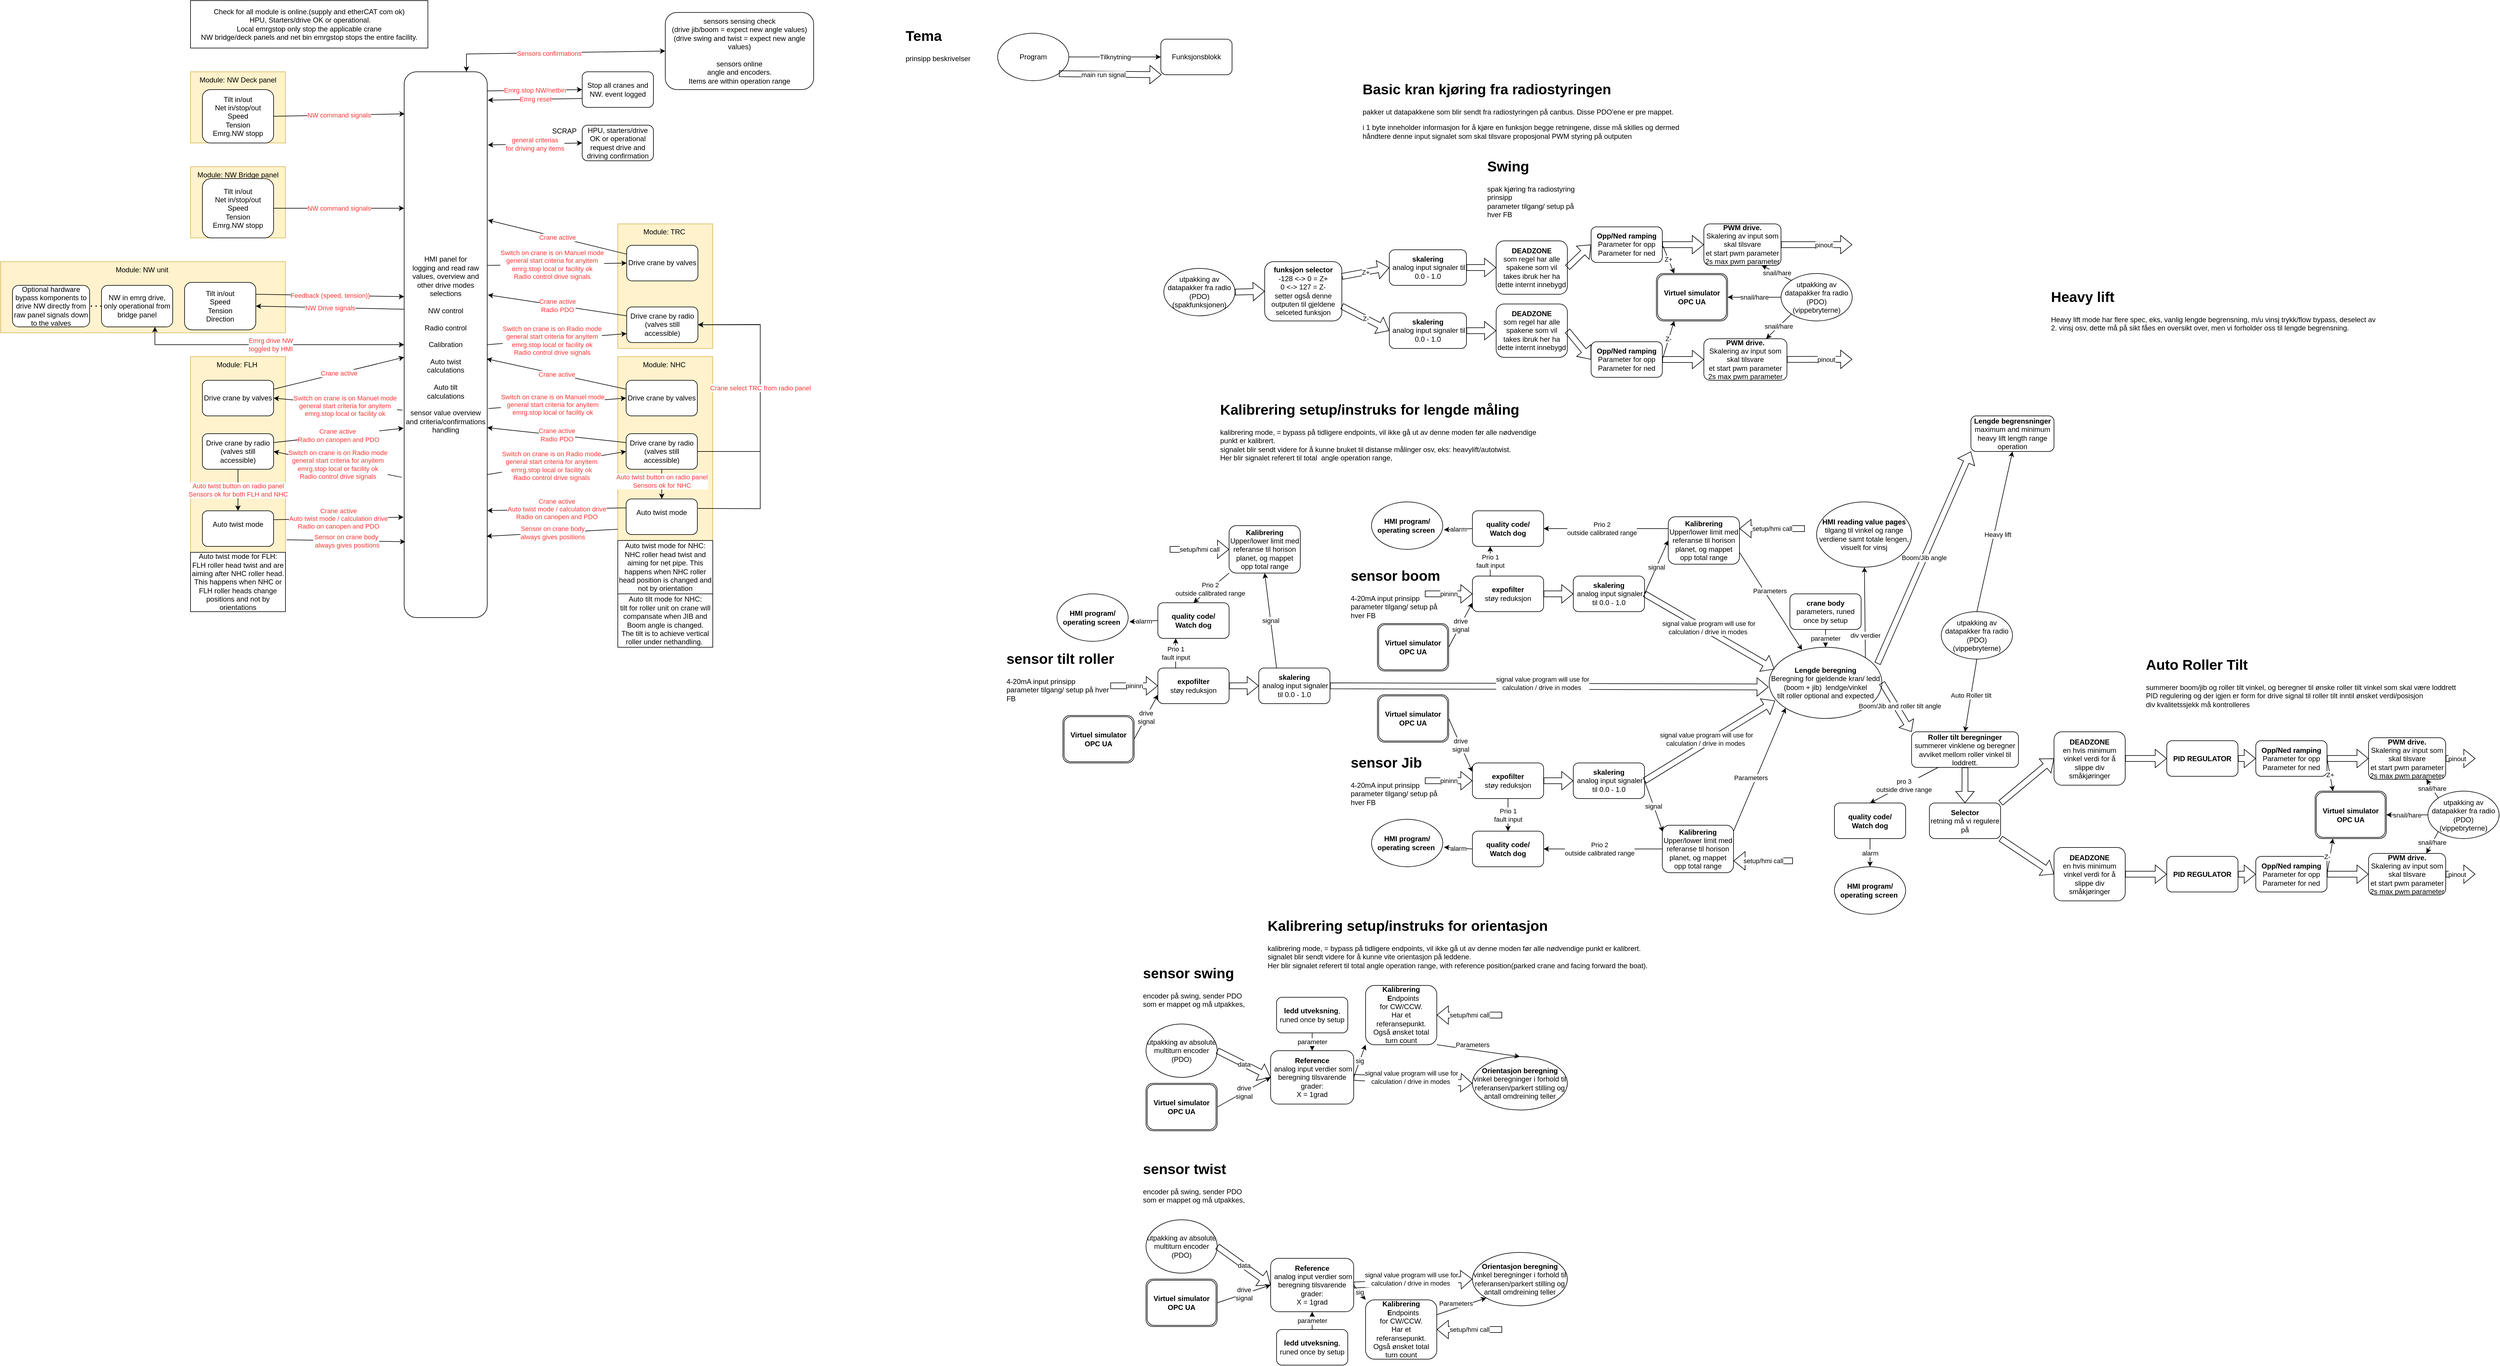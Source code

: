 <mxfile version="16.6.2" type="github">
  <diagram id="i3dqL916s062MHXm5JMA" name="Page-1">
    <mxGraphModel dx="3152" dy="1122" grid="1" gridSize="10" guides="1" tooltips="1" connect="1" arrows="1" fold="1" page="1" pageScale="1" pageWidth="850" pageHeight="1100" math="0" shadow="0">
      <root>
        <mxCell id="0" />
        <mxCell id="1" parent="0" />
        <mxCell id="tPOuBQZp9NRRLLhWcbRF-1" value="Module: TRC&amp;nbsp;" style="rounded=0;whiteSpace=wrap;html=1;labelBackgroundColor=none;labelBorderColor=none;verticalAlign=top;fillColor=#fff2cc;strokeColor=#d6b656;" parent="1" vertex="1">
          <mxGeometry x="190" y="376.36" width="160" height="210" as="geometry" />
        </mxCell>
        <mxCell id="tPOuBQZp9NRRLLhWcbRF-2" value="Module: NW unit&amp;nbsp;" style="rounded=0;whiteSpace=wrap;html=1;labelBackgroundColor=none;labelBorderColor=none;verticalAlign=top;fillColor=#fff2cc;strokeColor=#d6b656;" parent="1" vertex="1">
          <mxGeometry x="-850" y="440" width="480" height="120" as="geometry" />
        </mxCell>
        <mxCell id="tPOuBQZp9NRRLLhWcbRF-3" value="Module: NW Bridge panel" style="rounded=0;whiteSpace=wrap;html=1;labelBackgroundColor=none;labelBorderColor=none;verticalAlign=top;fillColor=#fff2cc;strokeColor=#d6b656;" parent="1" vertex="1">
          <mxGeometry x="-530" y="280" width="160" height="120" as="geometry" />
        </mxCell>
        <mxCell id="tPOuBQZp9NRRLLhWcbRF-4" value="Module: NW Deck panel" style="rounded=0;whiteSpace=wrap;html=1;labelBackgroundColor=none;labelBorderColor=none;verticalAlign=top;fillColor=#fff2cc;strokeColor=#d6b656;" parent="1" vertex="1">
          <mxGeometry x="-530" y="120" width="160" height="120" as="geometry" />
        </mxCell>
        <mxCell id="tPOuBQZp9NRRLLhWcbRF-5" value="HMI panel for&lt;br&gt;logging and read raw values, overview and other drive modes selections&lt;br&gt;&lt;br&gt;NW control&lt;br&gt;&lt;br&gt;Radio control&lt;br&gt;&lt;br&gt;Calibration&lt;br&gt;&lt;br&gt;Auto twist&lt;br&gt;calculations&lt;br&gt;&lt;br&gt;Auto tilt&lt;br&gt;calculations&lt;br&gt;&lt;br&gt;sensor value overview&lt;br&gt;and criteria/confirmations handling" style="rounded=1;whiteSpace=wrap;html=1;" parent="1" vertex="1">
          <mxGeometry x="-170" y="120" width="140" height="920" as="geometry" />
        </mxCell>
        <mxCell id="tPOuBQZp9NRRLLhWcbRF-6" value="&lt;font color=&quot;#ff3333&quot;&gt;Emrg.stop NW/netbin&lt;/font&gt;" style="endArrow=classic;html=1;rounded=0;exitX=1;exitY=0.122;exitDx=0;exitDy=0;entryX=0;entryY=0.5;entryDx=0;entryDy=0;exitPerimeter=0;" parent="1" target="tPOuBQZp9NRRLLhWcbRF-8" edge="1">
          <mxGeometry width="50" height="50" relative="1" as="geometry">
            <mxPoint x="-30" y="152.24" as="sourcePoint" />
            <mxPoint x="10" y="450" as="targetPoint" />
            <Array as="points" />
          </mxGeometry>
        </mxCell>
        <mxCell id="tPOuBQZp9NRRLLhWcbRF-7" value="NW in emrg drive, only operational from bridge panel" style="rounded=1;whiteSpace=wrap;html=1;" parent="1" vertex="1">
          <mxGeometry x="-680" y="480" width="120" height="70" as="geometry" />
        </mxCell>
        <mxCell id="tPOuBQZp9NRRLLhWcbRF-8" value="Stop all cranes and NW. event logged" style="rounded=1;whiteSpace=wrap;html=1;" parent="1" vertex="1">
          <mxGeometry x="130" y="120" width="120" height="60" as="geometry" />
        </mxCell>
        <mxCell id="tPOuBQZp9NRRLLhWcbRF-9" value="&lt;font color=&quot;#ff3333&quot;&gt;Emrg drive NW&lt;br&gt;toggled by HMI&lt;/font&gt;" style="endArrow=classic;startArrow=classic;html=1;rounded=0;exitX=0;exitY=0.5;exitDx=0;exitDy=0;entryX=0.75;entryY=1;entryDx=0;entryDy=0;" parent="1" source="tPOuBQZp9NRRLLhWcbRF-5" target="tPOuBQZp9NRRLLhWcbRF-7" edge="1">
          <mxGeometry width="50" height="50" relative="1" as="geometry">
            <mxPoint x="-130" y="99.56" as="sourcePoint" />
            <mxPoint x="-620" y="550" as="targetPoint" />
            <Array as="points">
              <mxPoint x="-590" y="580" />
            </Array>
          </mxGeometry>
        </mxCell>
        <mxCell id="tPOuBQZp9NRRLLhWcbRF-10" value="" style="endArrow=none;dashed=1;html=1;dashPattern=1 3;strokeWidth=2;rounded=0;exitX=0;exitY=0.5;exitDx=0;exitDy=0;" parent="1" source="tPOuBQZp9NRRLLhWcbRF-7" target="tPOuBQZp9NRRLLhWcbRF-11" edge="1">
          <mxGeometry width="50" height="50" relative="1" as="geometry">
            <mxPoint x="210" y="390" as="sourcePoint" />
            <mxPoint x="200" y="460" as="targetPoint" />
          </mxGeometry>
        </mxCell>
        <mxCell id="tPOuBQZp9NRRLLhWcbRF-11" value="Optional hardware bypass komponents to drive NW directly from raw panel signals down to the valves" style="rounded=1;whiteSpace=wrap;html=1;" parent="1" vertex="1">
          <mxGeometry x="-830" y="480" width="130" height="70" as="geometry" />
        </mxCell>
        <mxCell id="tPOuBQZp9NRRLLhWcbRF-12" value="Tilt in/out&lt;br&gt;Speed&lt;br&gt;Tension&lt;br&gt;Direction" style="rounded=1;whiteSpace=wrap;html=1;" parent="1" vertex="1">
          <mxGeometry x="-540" y="475" width="120" height="80" as="geometry" />
        </mxCell>
        <mxCell id="tPOuBQZp9NRRLLhWcbRF-13" value="Tilt in/out&lt;br&gt;Net in/stop/out&lt;br&gt;Speed&lt;br&gt;Tension&lt;br&gt;Emrg.NW stopp" style="rounded=1;whiteSpace=wrap;html=1;" parent="1" vertex="1">
          <mxGeometry x="-510" y="300" width="120" height="100" as="geometry" />
        </mxCell>
        <mxCell id="tPOuBQZp9NRRLLhWcbRF-14" value="Tilt in/out&lt;br&gt;Net in/stop/out&lt;br&gt;Speed&lt;br&gt;Tension&lt;br&gt;Emrg.NW stopp" style="rounded=1;whiteSpace=wrap;html=1;" parent="1" vertex="1">
          <mxGeometry x="-510" y="150" width="120" height="90" as="geometry" />
        </mxCell>
        <mxCell id="tPOuBQZp9NRRLLhWcbRF-15" value="HPU, starters/drive OK or operational&lt;br&gt;request drive and driving confirmation" style="rounded=1;whiteSpace=wrap;html=1;" parent="1" vertex="1">
          <mxGeometry x="130" y="210" width="120" height="60" as="geometry" />
        </mxCell>
        <mxCell id="tPOuBQZp9NRRLLhWcbRF-16" value="Check for all module is online.(supply and etherCAT com ok)&lt;br&gt;&amp;nbsp;HPU, Starters/drive OK or operational.&lt;br&gt;Local emrgstop only stop the applicable crane&lt;br&gt;NW bridge/deck panels and net bin emrgstop stops the entire facility." style="rounded=0;whiteSpace=wrap;html=1;" parent="1" vertex="1">
          <mxGeometry x="-530" width="400" height="80" as="geometry" />
        </mxCell>
        <mxCell id="tPOuBQZp9NRRLLhWcbRF-17" value="NW command signals" style="endArrow=classic;html=1;rounded=0;fontColor=#FF3333;exitX=1;exitY=0.5;exitDx=0;exitDy=0;entryX=0;entryY=0.25;entryDx=0;entryDy=0;" parent="1" source="tPOuBQZp9NRRLLhWcbRF-13" target="tPOuBQZp9NRRLLhWcbRF-5" edge="1">
          <mxGeometry width="50" height="50" relative="1" as="geometry">
            <mxPoint x="-310" y="370" as="sourcePoint" />
            <mxPoint x="-220" y="320" as="targetPoint" />
          </mxGeometry>
        </mxCell>
        <mxCell id="tPOuBQZp9NRRLLhWcbRF-18" value="NW command signals" style="endArrow=classic;html=1;rounded=0;fontColor=#FF3333;exitX=1;exitY=0.5;exitDx=0;exitDy=0;entryX=0.007;entryY=0.077;entryDx=0;entryDy=0;entryPerimeter=0;" parent="1" source="tPOuBQZp9NRRLLhWcbRF-14" target="tPOuBQZp9NRRLLhWcbRF-5" edge="1">
          <mxGeometry width="50" height="50" relative="1" as="geometry">
            <mxPoint x="-290" y="205" as="sourcePoint" />
            <mxPoint x="-240" y="155" as="targetPoint" />
          </mxGeometry>
        </mxCell>
        <mxCell id="tPOuBQZp9NRRLLhWcbRF-19" value="NW Drive signals" style="endArrow=classic;html=1;rounded=0;fontColor=#FF3333;exitX=0;exitY=0.435;exitDx=0;exitDy=0;entryX=1;entryY=0.5;entryDx=0;entryDy=0;exitPerimeter=0;" parent="1" source="tPOuBQZp9NRRLLhWcbRF-5" target="tPOuBQZp9NRRLLhWcbRF-12" edge="1">
          <mxGeometry width="50" height="50" relative="1" as="geometry">
            <mxPoint x="-435" y="640" as="sourcePoint" />
            <mxPoint x="-225" y="640" as="targetPoint" />
          </mxGeometry>
        </mxCell>
        <mxCell id="tPOuBQZp9NRRLLhWcbRF-20" value="Feedback (speed, tension))" style="endArrow=classic;html=1;rounded=0;fontColor=#FF3333;exitX=1;exitY=0.25;exitDx=0;exitDy=0;entryX=0;entryY=0.412;entryDx=0;entryDy=0;entryPerimeter=0;" parent="1" source="tPOuBQZp9NRRLLhWcbRF-12" target="tPOuBQZp9NRRLLhWcbRF-5" edge="1">
          <mxGeometry width="50" height="50" relative="1" as="geometry">
            <mxPoint x="-290" y="500" as="sourcePoint" />
            <mxPoint x="-240" y="450" as="targetPoint" />
          </mxGeometry>
        </mxCell>
        <mxCell id="tPOuBQZp9NRRLLhWcbRF-21" value="Emrg reset" style="endArrow=classic;html=1;rounded=0;fontColor=#FF3333;exitX=0;exitY=0.75;exitDx=0;exitDy=0;entryX=1.007;entryY=0.139;entryDx=0;entryDy=0;entryPerimeter=0;" parent="1" source="tPOuBQZp9NRRLLhWcbRF-8" edge="1">
          <mxGeometry width="50" height="50" relative="1" as="geometry">
            <mxPoint x="390" y="450" as="sourcePoint" />
            <mxPoint x="-29.02" y="167.88" as="targetPoint" />
          </mxGeometry>
        </mxCell>
        <mxCell id="tPOuBQZp9NRRLLhWcbRF-22" value="general criterias&lt;br&gt;for driving any items" style="endArrow=classic;startArrow=classic;html=1;rounded=0;fontColor=#FF3333;exitX=1.007;exitY=0.221;exitDx=0;exitDy=0;exitPerimeter=0;entryX=0;entryY=0.5;entryDx=0;entryDy=0;" parent="1" target="tPOuBQZp9NRRLLhWcbRF-15" edge="1">
          <mxGeometry width="50" height="50" relative="1" as="geometry">
            <mxPoint x="-29.02" y="243.32" as="sourcePoint" />
            <mxPoint x="180" y="310" as="targetPoint" />
          </mxGeometry>
        </mxCell>
        <mxCell id="tPOuBQZp9NRRLLhWcbRF-23" value="Module: FLH&amp;nbsp;" style="rounded=0;whiteSpace=wrap;html=1;labelBackgroundColor=none;labelBorderColor=none;verticalAlign=top;fillColor=#fff2cc;strokeColor=#d6b656;" parent="1" vertex="1">
          <mxGeometry x="-530" y="600" width="160" height="330" as="geometry" />
        </mxCell>
        <mxCell id="tPOuBQZp9NRRLLhWcbRF-24" value="&lt;font color=&quot;#000000&quot;&gt;Drive crane by valves&lt;/font&gt;" style="rounded=1;whiteSpace=wrap;html=1;labelBackgroundColor=none;labelBorderColor=none;fontColor=#FF3333;" parent="1" vertex="1">
          <mxGeometry x="-510" y="640" width="120" height="60" as="geometry" />
        </mxCell>
        <mxCell id="tPOuBQZp9NRRLLhWcbRF-25" value="" style="endArrow=classic;html=1;rounded=0;fontColor=#FF3333;entryX=1;entryY=0.5;entryDx=0;entryDy=0;exitX=-0.021;exitY=0.62;exitDx=0;exitDy=0;exitPerimeter=0;" parent="1" source="tPOuBQZp9NRRLLhWcbRF-5" target="tPOuBQZp9NRRLLhWcbRF-24" edge="1">
          <mxGeometry width="50" height="50" relative="1" as="geometry">
            <mxPoint x="-310" y="660" as="sourcePoint" />
            <mxPoint x="-260" y="610" as="targetPoint" />
          </mxGeometry>
        </mxCell>
        <mxCell id="tPOuBQZp9NRRLLhWcbRF-26" value="Switch on crane is on Manuel&amp;nbsp;mode&lt;br&gt;general start criteria for anyitem&lt;br&gt;emrg.stop local or facility ok" style="edgeLabel;html=1;align=center;verticalAlign=middle;resizable=0;points=[];fontColor=#FF3333;" parent="tPOuBQZp9NRRLLhWcbRF-25" vertex="1" connectable="0">
          <mxGeometry x="-0.211" relative="1" as="geometry">
            <mxPoint x="-12" as="offset" />
          </mxGeometry>
        </mxCell>
        <mxCell id="tPOuBQZp9NRRLLhWcbRF-27" value="&lt;font color=&quot;#ff3333&quot;&gt;Crane active&lt;br&gt;&lt;/font&gt;" style="endArrow=classic;html=1;rounded=0;fontColor=#000000;exitX=1;exitY=0.25;exitDx=0;exitDy=0;entryX=0;entryY=0.523;entryDx=0;entryDy=0;entryPerimeter=0;" parent="1" source="tPOuBQZp9NRRLLhWcbRF-24" target="tPOuBQZp9NRRLLhWcbRF-5" edge="1">
          <mxGeometry width="50" height="50" relative="1" as="geometry">
            <mxPoint x="390" y="510" as="sourcePoint" />
            <mxPoint x="440" y="460" as="targetPoint" />
          </mxGeometry>
        </mxCell>
        <mxCell id="tPOuBQZp9NRRLLhWcbRF-28" value="&lt;font color=&quot;#000000&quot;&gt;Drive crane by radio&lt;br&gt;(valves still accessible)&lt;br&gt;&lt;/font&gt;" style="rounded=1;whiteSpace=wrap;html=1;labelBackgroundColor=none;labelBorderColor=none;fontColor=#FF3333;" parent="1" vertex="1">
          <mxGeometry x="-510" y="730" width="120" height="60" as="geometry" />
        </mxCell>
        <mxCell id="tPOuBQZp9NRRLLhWcbRF-29" value="&lt;span style=&quot;color: rgb(255 , 51 , 51) ; font-family: &amp;#34;helvetica&amp;#34; ; font-size: 11px ; font-style: normal ; font-weight: 400 ; letter-spacing: normal ; text-align: center ; text-indent: 0px ; text-transform: none ; word-spacing: 0px ; background-color: rgb(255 , 255 , 255) ; display: inline ; float: none&quot;&gt;Switch on crane is on Radio mode&lt;/span&gt;&lt;br style=&quot;color: rgb(255 , 51 , 51) ; font-family: &amp;#34;helvetica&amp;#34; ; font-size: 11px ; font-style: normal ; font-weight: 400 ; letter-spacing: normal ; text-align: center ; text-indent: 0px ; text-transform: none ; word-spacing: 0px&quot;&gt;&lt;span style=&quot;color: rgb(255 , 51 , 51) ; font-family: &amp;#34;helvetica&amp;#34; ; font-size: 11px ; font-style: normal ; font-weight: 400 ; letter-spacing: normal ; text-align: center ; text-indent: 0px ; text-transform: none ; word-spacing: 0px ; background-color: rgb(255 , 255 , 255) ; display: inline ; float: none&quot;&gt;general start criteria for anyitem&lt;/span&gt;&lt;br style=&quot;color: rgb(255 , 51 , 51) ; font-family: &amp;#34;helvetica&amp;#34; ; font-size: 11px ; font-style: normal ; font-weight: 400 ; letter-spacing: normal ; text-align: center ; text-indent: 0px ; text-transform: none ; word-spacing: 0px&quot;&gt;&lt;span style=&quot;color: rgb(255 , 51 , 51) ; font-family: &amp;#34;helvetica&amp;#34; ; font-size: 11px ; font-style: normal ; font-weight: 400 ; letter-spacing: normal ; text-align: center ; text-indent: 0px ; text-transform: none ; word-spacing: 0px ; background-color: rgb(255 , 255 , 255) ; display: inline ; float: none&quot;&gt;emrg.stop local or facility ok&lt;br&gt;&lt;/span&gt;Radio control drive signals" style="endArrow=classic;html=1;rounded=0;fontColor=#FF3333;entryX=1;entryY=0.5;entryDx=0;entryDy=0;exitX=-0.029;exitY=0.743;exitDx=0;exitDy=0;exitPerimeter=0;" parent="1" source="tPOuBQZp9NRRLLhWcbRF-5" target="tPOuBQZp9NRRLLhWcbRF-28" edge="1">
          <mxGeometry width="50" height="50" relative="1" as="geometry">
            <mxPoint x="-200" y="750" as="sourcePoint" />
            <mxPoint x="440" y="440" as="targetPoint" />
          </mxGeometry>
        </mxCell>
        <mxCell id="tPOuBQZp9NRRLLhWcbRF-30" value="&lt;font color=&quot;#ff3333&quot;&gt;Crane active&amp;nbsp;&lt;br&gt;&lt;/font&gt;&lt;span style=&quot;color: rgb(255 , 51 , 51)&quot;&gt;Radio on canopen and&lt;/span&gt;&lt;font color=&quot;#ff3333&quot;&gt;&amp;nbsp;PDO&lt;br&gt;&lt;/font&gt;" style="endArrow=classic;html=1;rounded=0;fontColor=#000000;exitX=1;exitY=0.25;exitDx=0;exitDy=0;entryX=-0.007;entryY=0.653;entryDx=0;entryDy=0;entryPerimeter=0;" parent="1" source="tPOuBQZp9NRRLLhWcbRF-28" target="tPOuBQZp9NRRLLhWcbRF-5" edge="1">
          <mxGeometry width="50" height="50" relative="1" as="geometry">
            <mxPoint x="390" y="480" as="sourcePoint" />
            <mxPoint x="440" y="430" as="targetPoint" />
          </mxGeometry>
        </mxCell>
        <mxCell id="tPOuBQZp9NRRLLhWcbRF-31" value="&lt;font color=&quot;#000000&quot;&gt;Auto twist mode&lt;br&gt;&lt;br&gt;&lt;/font&gt;" style="rounded=1;whiteSpace=wrap;html=1;labelBackgroundColor=none;labelBorderColor=none;fontColor=#FF3333;" parent="1" vertex="1">
          <mxGeometry x="-510" y="860" width="120" height="60" as="geometry" />
        </mxCell>
        <mxCell id="tPOuBQZp9NRRLLhWcbRF-32" value="Auto twist button on radio panel&lt;br&gt;Sensors ok for both FLH and NHC" style="endArrow=classic;html=1;rounded=0;fontColor=#FF3333;exitX=0.5;exitY=1;exitDx=0;exitDy=0;entryX=0.5;entryY=0;entryDx=0;entryDy=0;" parent="1" source="tPOuBQZp9NRRLLhWcbRF-28" target="tPOuBQZp9NRRLLhWcbRF-31" edge="1">
          <mxGeometry width="50" height="50" relative="1" as="geometry">
            <mxPoint x="390" y="570" as="sourcePoint" />
            <mxPoint x="440" y="520" as="targetPoint" />
          </mxGeometry>
        </mxCell>
        <mxCell id="tPOuBQZp9NRRLLhWcbRF-33" value="&lt;font color=&quot;#000000&quot;&gt;Auto twist mode for FLH:&lt;br&gt;FLH roller head twist and are aiming after NHC roller head. This happens when NHC or FLH roller heads change positions and not by orientations&lt;br&gt;&lt;/font&gt;" style="rounded=0;whiteSpace=wrap;html=1;labelBackgroundColor=none;labelBorderColor=none;fontColor=#FF3333;" parent="1" vertex="1">
          <mxGeometry x="-530" y="930" width="160" height="100" as="geometry" />
        </mxCell>
        <mxCell id="tPOuBQZp9NRRLLhWcbRF-34" value="&lt;font color=&quot;#ff3333&quot;&gt;Crane active&lt;br&gt;Auto twist mode / calculation drive&lt;br&gt;Radio on canopen and PDO&lt;br&gt;&lt;/font&gt;" style="endArrow=classic;html=1;rounded=0;fontColor=#000000;exitX=1;exitY=0.25;exitDx=0;exitDy=0;entryX=-0.007;entryY=0.816;entryDx=0;entryDy=0;entryPerimeter=0;" parent="1" source="tPOuBQZp9NRRLLhWcbRF-31" target="tPOuBQZp9NRRLLhWcbRF-5" edge="1">
          <mxGeometry width="50" height="50" relative="1" as="geometry">
            <mxPoint x="-290" y="910" as="sourcePoint" />
            <mxPoint x="-240" y="860" as="targetPoint" />
          </mxGeometry>
        </mxCell>
        <mxCell id="tPOuBQZp9NRRLLhWcbRF-35" value="Module: NHC&amp;nbsp;" style="rounded=0;whiteSpace=wrap;html=1;labelBackgroundColor=none;labelBorderColor=none;verticalAlign=top;fillColor=#fff2cc;strokeColor=#d6b656;" parent="1" vertex="1">
          <mxGeometry x="190" y="600" width="160" height="310" as="geometry" />
        </mxCell>
        <mxCell id="tPOuBQZp9NRRLLhWcbRF-36" value="&lt;font color=&quot;#000000&quot;&gt;Drive crane by valves&lt;/font&gt;" style="rounded=1;whiteSpace=wrap;html=1;labelBackgroundColor=none;labelBorderColor=none;fontColor=#FF3333;" parent="1" vertex="1">
          <mxGeometry x="204.02" y="640" width="120" height="60" as="geometry" />
        </mxCell>
        <mxCell id="tPOuBQZp9NRRLLhWcbRF-37" value="&lt;font color=&quot;#ff3333&quot;&gt;Crane active&lt;br&gt;&lt;/font&gt;" style="endArrow=classic;html=1;rounded=0;fontColor=#000000;exitX=0;exitY=0.25;exitDx=0;exitDy=0;entryX=0.993;entryY=0.526;entryDx=0;entryDy=0;entryPerimeter=0;" parent="1" source="tPOuBQZp9NRRLLhWcbRF-36" target="tPOuBQZp9NRRLLhWcbRF-5" edge="1">
          <mxGeometry width="50" height="50" relative="1" as="geometry">
            <mxPoint x="79.02" y="573.84" as="sourcePoint" />
            <mxPoint x="40" y="602.08" as="targetPoint" />
          </mxGeometry>
        </mxCell>
        <mxCell id="tPOuBQZp9NRRLLhWcbRF-38" value="" style="endArrow=classic;html=1;rounded=0;fontColor=#FF3333;entryX=0;entryY=0.5;entryDx=0;entryDy=0;exitX=1.014;exitY=0.617;exitDx=0;exitDy=0;exitPerimeter=0;" parent="1" source="tPOuBQZp9NRRLLhWcbRF-5" target="tPOuBQZp9NRRLLhWcbRF-36" edge="1">
          <mxGeometry width="50" height="50" relative="1" as="geometry">
            <mxPoint x="51.96" y="680.28" as="sourcePoint" />
            <mxPoint x="90" y="740" as="targetPoint" />
          </mxGeometry>
        </mxCell>
        <mxCell id="tPOuBQZp9NRRLLhWcbRF-39" value="Switch on crane is on Manuel&amp;nbsp;mode&lt;br&gt;general start criteria for anyitem&lt;br&gt;emrg.stop local or facility ok" style="edgeLabel;html=1;align=center;verticalAlign=middle;resizable=0;points=[];fontColor=#FF3333;" parent="tPOuBQZp9NRRLLhWcbRF-38" vertex="1" connectable="0">
          <mxGeometry x="-0.211" relative="1" as="geometry">
            <mxPoint x="16" as="offset" />
          </mxGeometry>
        </mxCell>
        <mxCell id="tPOuBQZp9NRRLLhWcbRF-40" value="&lt;font color=&quot;#000000&quot;&gt;Drive crane by radio&lt;br&gt;(valves still accessible)&lt;br&gt;&lt;/font&gt;" style="rounded=1;whiteSpace=wrap;html=1;labelBackgroundColor=none;labelBorderColor=none;fontColor=#FF3333;" parent="1" vertex="1">
          <mxGeometry x="204.02" y="730" width="120" height="60" as="geometry" />
        </mxCell>
        <mxCell id="tPOuBQZp9NRRLLhWcbRF-41" value="&lt;font color=&quot;#ff3333&quot;&gt;Crane active&lt;br&gt;Radio PDO&lt;br&gt;&lt;/font&gt;" style="endArrow=classic;html=1;rounded=0;fontColor=#000000;exitX=0;exitY=0.25;exitDx=0;exitDy=0;entryX=1;entryY=0.652;entryDx=0;entryDy=0;entryPerimeter=0;" parent="1" source="tPOuBQZp9NRRLLhWcbRF-40" target="tPOuBQZp9NRRLLhWcbRF-5" edge="1">
          <mxGeometry width="50" height="50" relative="1" as="geometry">
            <mxPoint x="235" y="841.08" as="sourcePoint" />
            <mxPoint y="790.0" as="targetPoint" />
          </mxGeometry>
        </mxCell>
        <mxCell id="tPOuBQZp9NRRLLhWcbRF-42" value="" style="endArrow=classic;html=1;rounded=0;fontColor=#FF3333;entryX=0;entryY=0.5;entryDx=0;entryDy=0;exitX=1;exitY=0.738;exitDx=0;exitDy=0;exitPerimeter=0;" parent="1" source="tPOuBQZp9NRRLLhWcbRF-5" target="tPOuBQZp9NRRLLhWcbRF-40" edge="1">
          <mxGeometry width="50" height="50" relative="1" as="geometry">
            <mxPoint x="10" y="797.64" as="sourcePoint" />
            <mxPoint x="242.06" y="780" as="targetPoint" />
          </mxGeometry>
        </mxCell>
        <mxCell id="tPOuBQZp9NRRLLhWcbRF-43" value="Switch on crane is on Radio mode&lt;br&gt;general start criteria for anyitem&lt;br&gt;emrg.stop local or facility ok&lt;br&gt;Radio control drive signals" style="edgeLabel;html=1;align=center;verticalAlign=middle;resizable=0;points=[];fontColor=#FF3333;" parent="tPOuBQZp9NRRLLhWcbRF-42" vertex="1" connectable="0">
          <mxGeometry x="-0.211" relative="1" as="geometry">
            <mxPoint x="16" as="offset" />
          </mxGeometry>
        </mxCell>
        <mxCell id="tPOuBQZp9NRRLLhWcbRF-44" value="&lt;font color=&quot;#000000&quot;&gt;Auto twist mode&lt;br&gt;&lt;br&gt;&lt;/font&gt;" style="rounded=1;whiteSpace=wrap;html=1;labelBackgroundColor=none;labelBorderColor=none;fontColor=#FF3333;" parent="1" vertex="1">
          <mxGeometry x="204.02" y="840" width="120" height="60" as="geometry" />
        </mxCell>
        <mxCell id="tPOuBQZp9NRRLLhWcbRF-45" value="&lt;font color=&quot;#ff3333&quot;&gt;Crane active&lt;br&gt;Auto twist mode / calculation drive&lt;br&gt;Radio on canopen and PDO&lt;br&gt;&lt;/font&gt;" style="endArrow=classic;html=1;rounded=0;fontColor=#000000;exitX=0;exitY=0.25;exitDx=0;exitDy=0;entryX=1;entryY=0.804;entryDx=0;entryDy=0;entryPerimeter=0;" parent="1" source="tPOuBQZp9NRRLLhWcbRF-44" target="tPOuBQZp9NRRLLhWcbRF-5" edge="1">
          <mxGeometry width="50" height="50" relative="1" as="geometry">
            <mxPoint x="30.98" y="924.28" as="sourcePoint" />
            <mxPoint x="250" y="920.0" as="targetPoint" />
          </mxGeometry>
        </mxCell>
        <mxCell id="tPOuBQZp9NRRLLhWcbRF-46" value="Auto twist button on radio panel&lt;br&gt;Sensors ok for NHC" style="endArrow=classic;html=1;rounded=0;fontColor=#FF3333;exitX=0.5;exitY=1;exitDx=0;exitDy=0;entryX=0.5;entryY=0;entryDx=0;entryDy=0;" parent="1" source="tPOuBQZp9NRRLLhWcbRF-40" target="tPOuBQZp9NRRLLhWcbRF-44" edge="1">
          <mxGeometry x="-0.2" width="50" height="50" relative="1" as="geometry">
            <mxPoint x="460" y="780" as="sourcePoint" />
            <mxPoint x="460" y="850" as="targetPoint" />
            <mxPoint as="offset" />
          </mxGeometry>
        </mxCell>
        <mxCell id="tPOuBQZp9NRRLLhWcbRF-47" value="&lt;font color=&quot;#000000&quot;&gt;Auto twist mode for NHC:&lt;br&gt;NHC roller head twist and aiming for net pipe. This happens&amp;nbsp;when NHC roller head position is changed and not by orientation&lt;br&gt;&lt;/font&gt;" style="rounded=0;whiteSpace=wrap;html=1;labelBackgroundColor=none;labelBorderColor=none;fontColor=#FF3333;" parent="1" vertex="1">
          <mxGeometry x="190" y="910" width="160" height="90" as="geometry" />
        </mxCell>
        <mxCell id="tPOuBQZp9NRRLLhWcbRF-48" value="&lt;font color=&quot;#000000&quot;&gt;Auto tilt mode for NHC:&lt;br&gt;tilt for roller unit on crane will compansate when JIB and Boom angle is changed.&lt;br&gt;The tilt is to achieve vertical roller under nethandling.&amp;nbsp;&lt;br&gt;&lt;/font&gt;" style="rounded=0;whiteSpace=wrap;html=1;labelBackgroundColor=none;labelBorderColor=none;fontColor=#FF3333;" parent="1" vertex="1">
          <mxGeometry x="190" y="1000" width="160" height="90" as="geometry" />
        </mxCell>
        <mxCell id="tPOuBQZp9NRRLLhWcbRF-49" value="&lt;font color=&quot;#ff3333&quot;&gt;Crane active&lt;br&gt;&lt;/font&gt;" style="endArrow=classic;html=1;rounded=0;fontColor=#000000;exitX=0;exitY=0.25;exitDx=0;exitDy=0;entryX=1.007;entryY=0.167;entryDx=0;entryDy=0;entryPerimeter=0;" parent="1" edge="1">
          <mxGeometry width="50" height="50" relative="1" as="geometry">
            <mxPoint x="205" y="427.44" as="sourcePoint" />
            <mxPoint x="-29.02" y="370.0" as="targetPoint" />
          </mxGeometry>
        </mxCell>
        <mxCell id="tPOuBQZp9NRRLLhWcbRF-50" value="" style="endArrow=classic;html=1;rounded=0;fontColor=#FF3333;entryX=0;entryY=0.5;entryDx=0;entryDy=0;exitX=1;exitY=0.25;exitDx=0;exitDy=0;" parent="1" edge="1">
          <mxGeometry width="50" height="50" relative="1" as="geometry">
            <mxPoint x="-30" y="446.36" as="sourcePoint" />
            <mxPoint x="205" y="442.44" as="targetPoint" />
          </mxGeometry>
        </mxCell>
        <mxCell id="tPOuBQZp9NRRLLhWcbRF-51" value="Switch on crane is on Manuel&amp;nbsp;mode&lt;br&gt;general start criteria for anyitem&lt;br&gt;emrg.stop local or facility ok&lt;br&gt;Radio control drive signals" style="edgeLabel;html=1;align=center;verticalAlign=middle;resizable=0;points=[];fontColor=#FF3333;" parent="tPOuBQZp9NRRLLhWcbRF-50" vertex="1" connectable="0">
          <mxGeometry x="-0.211" relative="1" as="geometry">
            <mxPoint x="16" as="offset" />
          </mxGeometry>
        </mxCell>
        <mxCell id="tPOuBQZp9NRRLLhWcbRF-52" value="&lt;font color=&quot;#ff3333&quot;&gt;Crane active&lt;br&gt;Radio PDO&lt;br&gt;&lt;/font&gt;" style="endArrow=classic;html=1;rounded=0;fontColor=#000000;exitX=0;exitY=0.25;exitDx=0;exitDy=0;entryX=1.007;entryY=0.304;entryDx=0;entryDy=0;entryPerimeter=0;" parent="1" edge="1">
          <mxGeometry width="50" height="50" relative="1" as="geometry">
            <mxPoint x="205" y="531.36" as="sourcePoint" />
            <mxPoint x="-29.02" y="496.04" as="targetPoint" />
          </mxGeometry>
        </mxCell>
        <mxCell id="tPOuBQZp9NRRLLhWcbRF-53" value="&lt;font color=&quot;#000000&quot;&gt;Drive crane by radio&lt;br&gt;(valves still accessible)&lt;br&gt;&lt;/font&gt;" style="rounded=1;whiteSpace=wrap;html=1;labelBackgroundColor=none;labelBorderColor=none;fontColor=#FF3333;" parent="1" vertex="1">
          <mxGeometry x="205" y="516.36" width="120" height="60" as="geometry" />
        </mxCell>
        <mxCell id="tPOuBQZp9NRRLLhWcbRF-54" value="&lt;font color=&quot;#000000&quot;&gt;Drive crane by valves&lt;/font&gt;" style="rounded=1;whiteSpace=wrap;html=1;labelBackgroundColor=none;labelBorderColor=none;fontColor=#FF3333;" parent="1" vertex="1">
          <mxGeometry x="205" y="412.44" width="120" height="60" as="geometry" />
        </mxCell>
        <mxCell id="tPOuBQZp9NRRLLhWcbRF-55" value="" style="endArrow=classic;html=1;rounded=0;fontColor=#FF3333;entryX=1;entryY=0.5;entryDx=0;entryDy=0;" parent="1" target="tPOuBQZp9NRRLLhWcbRF-53" edge="1">
          <mxGeometry width="50" height="50" relative="1" as="geometry">
            <mxPoint x="325" y="856" as="sourcePoint" />
            <mxPoint x="430" y="546.36" as="targetPoint" />
            <Array as="points">
              <mxPoint x="430" y="856.36" />
              <mxPoint x="430" y="546.36" />
            </Array>
          </mxGeometry>
        </mxCell>
        <mxCell id="tPOuBQZp9NRRLLhWcbRF-56" value="Crane select TRC from radio panel" style="endArrow=classic;html=1;rounded=0;fontColor=#FF3333;entryX=1;entryY=0.5;entryDx=0;entryDy=0;exitX=1;exitY=0.5;exitDx=0;exitDy=0;" parent="1" source="tPOuBQZp9NRRLLhWcbRF-40" target="tPOuBQZp9NRRLLhWcbRF-53" edge="1">
          <mxGeometry width="50" height="50" relative="1" as="geometry">
            <mxPoint x="370" y="769.64" as="sourcePoint" />
            <mxPoint x="370" y="460.0" as="targetPoint" />
            <Array as="points">
              <mxPoint x="430" y="760" />
              <mxPoint x="430" y="546" />
            </Array>
          </mxGeometry>
        </mxCell>
        <mxCell id="tPOuBQZp9NRRLLhWcbRF-57" value="" style="endArrow=classic;html=1;rounded=0;fontColor=#FF3333;entryX=0;entryY=0.75;entryDx=0;entryDy=0;exitX=1;exitY=0.5;exitDx=0;exitDy=0;" parent="1" source="tPOuBQZp9NRRLLhWcbRF-5" target="tPOuBQZp9NRRLLhWcbRF-53" edge="1">
          <mxGeometry width="50" height="50" relative="1" as="geometry">
            <mxPoint x="60" y="565.84" as="sourcePoint" />
            <mxPoint x="294.02" y="526.88" as="targetPoint" />
          </mxGeometry>
        </mxCell>
        <mxCell id="tPOuBQZp9NRRLLhWcbRF-58" value="Switch on crane is on Radio mode&lt;br&gt;general start criteria for anyitem&lt;br&gt;emrg.stop local or facility ok&lt;br&gt;Radio control drive signals" style="edgeLabel;html=1;align=center;verticalAlign=middle;resizable=0;points=[];fontColor=#FF3333;" parent="tPOuBQZp9NRRLLhWcbRF-57" vertex="1" connectable="0">
          <mxGeometry x="-0.211" relative="1" as="geometry">
            <mxPoint x="16" as="offset" />
          </mxGeometry>
        </mxCell>
        <mxCell id="tPOuBQZp9NRRLLhWcbRF-59" value="&lt;font color=&quot;#000000&quot;&gt;sensors sensing check&lt;br&gt;(drive jib/boom = expect new angle values)&lt;br&gt;(drive swing and twist = expect new angle values)&lt;br&gt;&lt;br&gt;&lt;/font&gt;&lt;span style=&quot;color: rgb(0 , 0 , 0)&quot;&gt;sensors online&lt;/span&gt;&lt;br style=&quot;color: rgb(0 , 0 , 0)&quot;&gt;&lt;span style=&quot;color: rgb(0 , 0 , 0)&quot;&gt;angle and encoders.&lt;/span&gt;&lt;br style=&quot;color: rgb(0 , 0 , 0)&quot;&gt;&lt;span style=&quot;color: rgb(0 , 0 , 0)&quot;&gt;Items are within operation range&lt;/span&gt;&lt;font color=&quot;#000000&quot;&gt;&lt;br&gt;&lt;/font&gt;" style="rounded=1;whiteSpace=wrap;html=1;labelBackgroundColor=none;labelBorderColor=none;fontColor=#FF3333;" parent="1" vertex="1">
          <mxGeometry x="270" y="20" width="250" height="130" as="geometry" />
        </mxCell>
        <mxCell id="tPOuBQZp9NRRLLhWcbRF-60" value="Sensor on crane body&lt;br&gt;&amp;nbsp;always gives positions" style="endArrow=classic;html=1;rounded=0;fontColor=#FF3333;exitX=1.013;exitY=0.936;exitDx=0;exitDy=0;exitPerimeter=0;entryX=0.014;entryY=0.861;entryDx=0;entryDy=0;entryPerimeter=0;" parent="1" source="tPOuBQZp9NRRLLhWcbRF-23" target="tPOuBQZp9NRRLLhWcbRF-5" edge="1">
          <mxGeometry width="50" height="50" relative="1" as="geometry">
            <mxPoint x="-280" y="940" as="sourcePoint" />
            <mxPoint x="-230" y="890" as="targetPoint" />
          </mxGeometry>
        </mxCell>
        <mxCell id="tPOuBQZp9NRRLLhWcbRF-61" value="&lt;font color=&quot;#ff3333&quot;&gt;Sensor on crane body&lt;br&gt;always gives positions&lt;br&gt;&lt;/font&gt;" style="endArrow=classic;html=1;rounded=0;fontColor=#000000;exitX=0;exitY=0.939;exitDx=0;exitDy=0;entryX=0.993;entryY=0.851;entryDx=0;entryDy=0;entryPerimeter=0;exitPerimeter=0;" parent="1" source="tPOuBQZp9NRRLLhWcbRF-35" target="tPOuBQZp9NRRLLhWcbRF-5" edge="1">
          <mxGeometry width="50" height="50" relative="1" as="geometry">
            <mxPoint x="214.02" y="865" as="sourcePoint" />
            <mxPoint x="-20" y="869.68" as="targetPoint" />
          </mxGeometry>
        </mxCell>
        <mxCell id="tPOuBQZp9NRRLLhWcbRF-62" value="" style="endArrow=classic;startArrow=classic;html=1;rounded=0;fontColor=#FF3333;exitX=0.75;exitY=0;exitDx=0;exitDy=0;entryX=0;entryY=0.5;entryDx=0;entryDy=0;" parent="1" source="tPOuBQZp9NRRLLhWcbRF-5" target="tPOuBQZp9NRRLLhWcbRF-59" edge="1">
          <mxGeometry width="50" height="50" relative="1" as="geometry">
            <mxPoint x="190" y="340" as="sourcePoint" />
            <mxPoint x="240" y="290" as="targetPoint" />
            <Array as="points">
              <mxPoint x="-65" y="90" />
            </Array>
          </mxGeometry>
        </mxCell>
        <mxCell id="tPOuBQZp9NRRLLhWcbRF-63" value="Sensors confirmations" style="edgeLabel;html=1;align=center;verticalAlign=middle;resizable=0;points=[];fontColor=#FF3333;" parent="tPOuBQZp9NRRLLhWcbRF-62" vertex="1" connectable="0">
          <mxGeometry x="-0.076" y="-1" relative="1" as="geometry">
            <mxPoint as="offset" />
          </mxGeometry>
        </mxCell>
        <mxCell id="n_Epf15kypgvmBv_eyfg-1" value="utpakking av datapakker fra radio (PDO)(spakfunksjonen)" style="ellipse;whiteSpace=wrap;html=1;" parent="1" vertex="1">
          <mxGeometry x="1110" y="451.36" width="120" height="80" as="geometry" />
        </mxCell>
        <mxCell id="n_Epf15kypgvmBv_eyfg-3" value="&lt;b&gt;skalering&lt;br&gt;&lt;/b&gt;&amp;nbsp;analog input signaler til 0.0 - 1.0" style="rounded=1;whiteSpace=wrap;html=1;" parent="1" vertex="1">
          <mxGeometry x="1490" y="420" width="130" height="60" as="geometry" />
        </mxCell>
        <mxCell id="n_Epf15kypgvmBv_eyfg-4" value="&lt;b&gt;PWM drive.&lt;/b&gt;&lt;br&gt;Skalering av input som skal tilsvare&lt;br&gt;et start pwm parameter&lt;br&gt;2s max pwm parameter" style="rounded=1;whiteSpace=wrap;html=1;" parent="1" vertex="1">
          <mxGeometry x="2020" y="376.36" width="130" height="70" as="geometry" />
        </mxCell>
        <mxCell id="n_Epf15kypgvmBv_eyfg-13" value="&lt;b&gt;funksjon selector&lt;/b&gt;&lt;br&gt;-128 &amp;lt;-&amp;gt; 0 = Z+&lt;br&gt;0 &amp;lt;-&amp;gt; 127 = Z-&lt;br&gt;setter også denne outputen til gjeldene selceted funksjon" style="rounded=1;whiteSpace=wrap;html=1;" parent="1" vertex="1">
          <mxGeometry x="1280" y="440" width="130" height="100" as="geometry" />
        </mxCell>
        <mxCell id="CfgRg5aXCrRDhNuQEp0G-3" value="&lt;b&gt;Opp/Ned ramping&lt;/b&gt;&lt;br&gt;Parameter for opp&lt;br&gt;Parameter for ned" style="rounded=1;whiteSpace=wrap;html=1;" parent="1" vertex="1">
          <mxGeometry x="1830" y="381.36" width="120" height="60" as="geometry" />
        </mxCell>
        <mxCell id="CfgRg5aXCrRDhNuQEp0G-7" value="&lt;b&gt;Virtuel simulator&lt;br&gt;OPC UA&lt;/b&gt;" style="shape=ext;double=1;rounded=1;whiteSpace=wrap;html=1;" parent="1" vertex="1">
          <mxGeometry x="1940" y="460" width="120" height="80" as="geometry" />
        </mxCell>
        <mxCell id="CfgRg5aXCrRDhNuQEp0G-8" value="utpakking av datapakker fra radio (PDO) (vippebryterne)" style="ellipse;whiteSpace=wrap;html=1;" parent="1" vertex="1">
          <mxGeometry x="2150" y="460" width="120" height="80" as="geometry" />
        </mxCell>
        <mxCell id="CfgRg5aXCrRDhNuQEp0G-13" value="&lt;b&gt;skalering&lt;br&gt;&lt;/b&gt;&amp;nbsp;analog input signaler til 0.0 - 1.0" style="rounded=1;whiteSpace=wrap;html=1;" parent="1" vertex="1">
          <mxGeometry x="1490" y="526.36" width="130" height="60" as="geometry" />
        </mxCell>
        <mxCell id="CfgRg5aXCrRDhNuQEp0G-14" value="&lt;b&gt;PWM drive.&lt;br&gt;&lt;/b&gt;Skalering av input som skal tilsvare&lt;br&gt;et start pwm parameter&lt;br&gt;2s max pwm parameter" style="rounded=1;whiteSpace=wrap;html=1;" parent="1" vertex="1">
          <mxGeometry x="2020" y="570" width="140" height="70" as="geometry" />
        </mxCell>
        <mxCell id="CfgRg5aXCrRDhNuQEp0G-17" value="&lt;b&gt;Opp/Ned ramping&lt;/b&gt;&lt;br&gt;Parameter for opp&lt;br&gt;Parameter for ned" style="rounded=1;whiteSpace=wrap;html=1;" parent="1" vertex="1">
          <mxGeometry x="1830" y="575" width="120" height="60" as="geometry" />
        </mxCell>
        <mxCell id="CfgRg5aXCrRDhNuQEp0G-20" value="Z+" style="endArrow=classic;html=1;rounded=0;exitX=1;exitY=0.5;exitDx=0;exitDy=0;entryX=0.25;entryY=0;entryDx=0;entryDy=0;" parent="1" source="CfgRg5aXCrRDhNuQEp0G-3" target="CfgRg5aXCrRDhNuQEp0G-7" edge="1">
          <mxGeometry width="50" height="50" relative="1" as="geometry">
            <mxPoint x="1720" y="780" as="sourcePoint" />
            <mxPoint x="1770" y="730" as="targetPoint" />
          </mxGeometry>
        </mxCell>
        <mxCell id="CfgRg5aXCrRDhNuQEp0G-21" value="Z-" style="endArrow=classic;html=1;rounded=0;exitX=1;exitY=0.5;exitDx=0;exitDy=0;entryX=0.25;entryY=1;entryDx=0;entryDy=0;" parent="1" source="CfgRg5aXCrRDhNuQEp0G-17" target="CfgRg5aXCrRDhNuQEp0G-7" edge="1">
          <mxGeometry x="0.07" y="1" width="50" height="50" relative="1" as="geometry">
            <mxPoint x="1960" y="460" as="sourcePoint" />
            <mxPoint x="1980" y="360" as="targetPoint" />
            <Array as="points" />
            <mxPoint as="offset" />
          </mxGeometry>
        </mxCell>
        <mxCell id="CfgRg5aXCrRDhNuQEp0G-23" value="&lt;b&gt;DEADZONE&lt;/b&gt;&lt;br&gt;som regel har alle spakene som vil takes ibruk her ha dette internt innebygd" style="rounded=1;whiteSpace=wrap;html=1;" parent="1" vertex="1">
          <mxGeometry x="1670" y="511.36" width="120" height="90" as="geometry" />
        </mxCell>
        <mxCell id="CfgRg5aXCrRDhNuQEp0G-24" value="" style="shape=flexArrow;endArrow=classic;html=1;rounded=0;exitX=1;exitY=0.5;exitDx=0;exitDy=0;" parent="1" source="n_Epf15kypgvmBv_eyfg-4" edge="1">
          <mxGeometry width="50" height="50" relative="1" as="geometry">
            <mxPoint x="2220" y="446.36" as="sourcePoint" />
            <mxPoint x="2270" y="411.36" as="targetPoint" />
            <Array as="points" />
          </mxGeometry>
        </mxCell>
        <mxCell id="CfgRg5aXCrRDhNuQEp0G-25" value="pinout&lt;br&gt;" style="edgeLabel;html=1;align=center;verticalAlign=middle;resizable=0;points=[];" parent="CfgRg5aXCrRDhNuQEp0G-24" vertex="1" connectable="0">
          <mxGeometry x="0.2" y="-6" relative="1" as="geometry">
            <mxPoint y="-6" as="offset" />
          </mxGeometry>
        </mxCell>
        <mxCell id="CfgRg5aXCrRDhNuQEp0G-26" value="" style="shape=flexArrow;endArrow=classic;html=1;rounded=0;" parent="1" source="CfgRg5aXCrRDhNuQEp0G-14" edge="1">
          <mxGeometry width="50" height="50" relative="1" as="geometry">
            <mxPoint x="2170" y="598.14" as="sourcePoint" />
            <mxPoint x="2270" y="604.64" as="targetPoint" />
            <Array as="points" />
          </mxGeometry>
        </mxCell>
        <mxCell id="CfgRg5aXCrRDhNuQEp0G-27" value="pinout&lt;br&gt;" style="edgeLabel;html=1;align=center;verticalAlign=middle;resizable=0;points=[];" parent="CfgRg5aXCrRDhNuQEp0G-26" vertex="1" connectable="0">
          <mxGeometry x="0.2" y="-6" relative="1" as="geometry">
            <mxPoint y="-6" as="offset" />
          </mxGeometry>
        </mxCell>
        <mxCell id="CfgRg5aXCrRDhNuQEp0G-29" value="pininn" style="shape=flexArrow;endArrow=classic;html=1;rounded=0;entryX=0;entryY=0.5;entryDx=0;entryDy=0;" parent="1" target="CfgRg5aXCrRDhNuQEp0G-30" edge="1">
          <mxGeometry width="50" height="50" relative="1" as="geometry">
            <mxPoint x="1550" y="1000" as="sourcePoint" />
            <mxPoint x="1630" y="1000" as="targetPoint" />
          </mxGeometry>
        </mxCell>
        <mxCell id="CfgRg5aXCrRDhNuQEp0G-30" value="&lt;b&gt;expofilter&lt;/b&gt;&lt;br&gt;støy reduksjon" style="rounded=1;whiteSpace=wrap;html=1;" parent="1" vertex="1">
          <mxGeometry x="1630" y="970" width="120" height="60" as="geometry" />
        </mxCell>
        <mxCell id="CfgRg5aXCrRDhNuQEp0G-32" value="&lt;h1&gt;Swing&lt;/h1&gt;&lt;span style=&quot;text-align: center&quot;&gt;spak kjøring fra radiostyring prinsipp&lt;br&gt;parameter tilgang/ setup&amp;nbsp;på hver FB&lt;/span&gt;" style="text;html=1;strokeColor=none;fillColor=none;spacing=5;spacingTop=-20;whiteSpace=wrap;overflow=hidden;rounded=0;" parent="1" vertex="1">
          <mxGeometry x="1650" y="260" width="160" height="110" as="geometry" />
        </mxCell>
        <mxCell id="CfgRg5aXCrRDhNuQEp0G-33" value="&lt;h1&gt;sensor boom&lt;/h1&gt;&lt;span style=&quot;text-align: center&quot;&gt;4-20mA input prinsipp&lt;br&gt;parameter tilgang/ setup&amp;nbsp;på hver FB&lt;/span&gt;" style="text;html=1;strokeColor=none;fillColor=none;spacing=5;spacingTop=-20;whiteSpace=wrap;overflow=hidden;rounded=0;" parent="1" vertex="1">
          <mxGeometry x="1420" y="950" width="160" height="100" as="geometry" />
        </mxCell>
        <mxCell id="CfgRg5aXCrRDhNuQEp0G-34" value="&lt;b&gt;skalering&lt;br&gt;&amp;nbsp;&lt;/b&gt;analog input signaler til 0.0 - 1.0" style="rounded=1;whiteSpace=wrap;html=1;" parent="1" vertex="1">
          <mxGeometry x="1800" y="970" width="120" height="60" as="geometry" />
        </mxCell>
        <mxCell id="CfgRg5aXCrRDhNuQEp0G-36" value="&lt;b&gt;Kalibrering&lt;/b&gt;&lt;br&gt;Upper/lower limit med referanse til horison planet, og mappet opp total range" style="rounded=1;whiteSpace=wrap;html=1;" parent="1" vertex="1">
          <mxGeometry x="1960" y="870" width="120" height="80" as="geometry" />
        </mxCell>
        <mxCell id="CfgRg5aXCrRDhNuQEp0G-37" value="signal" style="endArrow=classic;html=1;rounded=0;exitX=1;exitY=0.5;exitDx=0;exitDy=0;entryX=0;entryY=0.5;entryDx=0;entryDy=0;" parent="1" source="CfgRg5aXCrRDhNuQEp0G-34" target="CfgRg5aXCrRDhNuQEp0G-36" edge="1">
          <mxGeometry width="50" height="50" relative="1" as="geometry">
            <mxPoint x="2000" y="920" as="sourcePoint" />
            <mxPoint x="2050" y="870" as="targetPoint" />
          </mxGeometry>
        </mxCell>
        <mxCell id="CfgRg5aXCrRDhNuQEp0G-38" value="&lt;b&gt;quality code/&lt;br&gt;Watch dog&lt;/b&gt;" style="rounded=1;whiteSpace=wrap;html=1;" parent="1" vertex="1">
          <mxGeometry x="1630" y="860" width="120" height="60" as="geometry" />
        </mxCell>
        <mxCell id="CfgRg5aXCrRDhNuQEp0G-39" value="Prio 1&lt;br&gt;fault input" style="endArrow=classic;html=1;rounded=0;exitX=0.25;exitY=0;exitDx=0;exitDy=0;entryX=0.25;entryY=1;entryDx=0;entryDy=0;" parent="1" source="CfgRg5aXCrRDhNuQEp0G-30" target="CfgRg5aXCrRDhNuQEp0G-38" edge="1">
          <mxGeometry width="50" height="50" relative="1" as="geometry">
            <mxPoint x="2000" y="890" as="sourcePoint" />
            <mxPoint x="2050" y="840" as="targetPoint" />
          </mxGeometry>
        </mxCell>
        <mxCell id="CfgRg5aXCrRDhNuQEp0G-40" value="Prio 2&lt;br&gt;outside calibrated range" style="endArrow=classic;html=1;rounded=0;exitX=0;exitY=0.25;exitDx=0;exitDy=0;entryX=1;entryY=0.5;entryDx=0;entryDy=0;" parent="1" source="CfgRg5aXCrRDhNuQEp0G-36" target="CfgRg5aXCrRDhNuQEp0G-38" edge="1">
          <mxGeometry x="0.065" width="50" height="50" relative="1" as="geometry">
            <mxPoint x="1670" y="980" as="sourcePoint" />
            <mxPoint x="1670" y="942.44" as="targetPoint" />
            <mxPoint as="offset" />
          </mxGeometry>
        </mxCell>
        <mxCell id="CfgRg5aXCrRDhNuQEp0G-44" value="&lt;b&gt;Lengde beregning&lt;/b&gt;&lt;br&gt;Beregning for gjeldende kran/ ledd&lt;br&gt;(boom + jib)&amp;nbsp; lendge/vinkel&lt;br&gt;tilt roller optional and expected" style="ellipse;whiteSpace=wrap;html=1;" parent="1" vertex="1">
          <mxGeometry x="2130" y="1090" width="190" height="120" as="geometry" />
        </mxCell>
        <mxCell id="CfgRg5aXCrRDhNuQEp0G-45" value="Program" style="ellipse;whiteSpace=wrap;html=1;" parent="1" vertex="1">
          <mxGeometry x="830" y="55" width="120" height="80" as="geometry" />
        </mxCell>
        <mxCell id="CfgRg5aXCrRDhNuQEp0G-46" value="Tilknytning" style="endArrow=classic;html=1;rounded=0;exitX=1;exitY=0.5;exitDx=0;exitDy=0;entryX=0;entryY=0.5;entryDx=0;entryDy=0;" parent="1" source="CfgRg5aXCrRDhNuQEp0G-45" target="CfgRg5aXCrRDhNuQEp0G-47" edge="1">
          <mxGeometry width="50" height="50" relative="1" as="geometry">
            <mxPoint x="990" y="95" as="sourcePoint" />
            <mxPoint x="1030" y="95" as="targetPoint" />
          </mxGeometry>
        </mxCell>
        <mxCell id="CfgRg5aXCrRDhNuQEp0G-47" value="Funksjonsblokk" style="rounded=1;whiteSpace=wrap;html=1;" parent="1" vertex="1">
          <mxGeometry x="1105" y="65" width="120" height="60" as="geometry" />
        </mxCell>
        <mxCell id="CfgRg5aXCrRDhNuQEp0G-50" value="&lt;h1&gt;Tema&lt;/h1&gt;&lt;div style=&quot;text-align: center&quot;&gt;&lt;span&gt;prinsipp beskrivelser&lt;/span&gt;&lt;/div&gt;" style="text;html=1;strokeColor=none;fillColor=none;spacing=5;spacingTop=-20;whiteSpace=wrap;overflow=hidden;rounded=0;" parent="1" vertex="1">
          <mxGeometry x="670" y="40" width="160" height="110" as="geometry" />
        </mxCell>
        <mxCell id="CfgRg5aXCrRDhNuQEp0G-51" value="&lt;h1&gt;Kalibrering setup/instruks for lengde måling&lt;/h1&gt;&lt;p&gt;kalibrering mode, = bypass på tidligere endpoints, vil ikke gå ut av denne moden før alle nødvendige punkt er kalibrert.&lt;br&gt;signalet blir sendt videre for å kunne bruket til distanse målinger osv, eks: heavylift/autotwist.&lt;br&gt;Her blir signalet referert til total&amp;nbsp; angle operation range,&amp;nbsp;&lt;br&gt;&lt;/p&gt;" style="text;html=1;strokeColor=none;fillColor=none;spacing=5;spacingTop=-20;whiteSpace=wrap;overflow=hidden;rounded=0;" parent="1" vertex="1">
          <mxGeometry x="1200" y="670" width="560" height="120" as="geometry" />
        </mxCell>
        <mxCell id="CfgRg5aXCrRDhNuQEp0G-52" value="&lt;b&gt;Virtuel simulator&lt;br&gt;OPC UA&lt;/b&gt;" style="shape=ext;double=1;rounded=1;whiteSpace=wrap;html=1;" parent="1" vertex="1">
          <mxGeometry x="1470" y="1050" width="120" height="80" as="geometry" />
        </mxCell>
        <mxCell id="CfgRg5aXCrRDhNuQEp0G-53" value="drive&lt;br&gt;signal" style="endArrow=classic;html=1;rounded=0;exitX=1;exitY=0.5;exitDx=0;exitDy=0;entryX=0;entryY=0.75;entryDx=0;entryDy=0;" parent="1" source="CfgRg5aXCrRDhNuQEp0G-52" target="CfgRg5aXCrRDhNuQEp0G-30" edge="1">
          <mxGeometry width="50" height="50" relative="1" as="geometry">
            <mxPoint x="1950" y="1060" as="sourcePoint" />
            <mxPoint x="1790" y="1090" as="targetPoint" />
          </mxGeometry>
        </mxCell>
        <mxCell id="CfgRg5aXCrRDhNuQEp0G-61" value="&lt;b&gt;crane body&lt;/b&gt; parameters, runed once by setup" style="rounded=1;whiteSpace=wrap;html=1;" parent="1" vertex="1">
          <mxGeometry x="2165" y="1000" width="120" height="60" as="geometry" />
        </mxCell>
        <mxCell id="CfgRg5aXCrRDhNuQEp0G-63" value="signal value program will use for &lt;br&gt;calculation / drive in modes&amp;nbsp;" style="shape=flexArrow;endArrow=classic;html=1;rounded=0;entryX=0.047;entryY=0.308;entryDx=0;entryDy=0;exitX=1;exitY=0.5;exitDx=0;exitDy=0;entryPerimeter=0;" parent="1" source="CfgRg5aXCrRDhNuQEp0G-34" target="CfgRg5aXCrRDhNuQEp0G-44" edge="1">
          <mxGeometry x="-0.033" y="5" width="50" height="50" relative="1" as="geometry">
            <mxPoint x="2360" y="1110" as="sourcePoint" />
            <mxPoint x="2160" y="1030" as="targetPoint" />
            <mxPoint as="offset" />
          </mxGeometry>
        </mxCell>
        <mxCell id="CfgRg5aXCrRDhNuQEp0G-64" value="parameter" style="endArrow=classic;html=1;rounded=0;exitX=0.5;exitY=1;exitDx=0;exitDy=0;entryX=0.5;entryY=0;entryDx=0;entryDy=0;" parent="1" source="CfgRg5aXCrRDhNuQEp0G-61" target="CfgRg5aXCrRDhNuQEp0G-44" edge="1">
          <mxGeometry width="50" height="50" relative="1" as="geometry">
            <mxPoint x="2340" y="970" as="sourcePoint" />
            <mxPoint x="2390" y="920" as="targetPoint" />
          </mxGeometry>
        </mxCell>
        <mxCell id="CfgRg5aXCrRDhNuQEp0G-89" value="&lt;h1&gt;Kalibrering setup/instruks for orientasjon&lt;/h1&gt;&lt;p&gt;kalibrering mode, = bypass på tidligere endpoints, vil ikke gå ut av denne moden før alle nødvendige punkt er kalibrert.&lt;br&gt;signalet blir sendt videre for å kunne vite orientasjon på leddene.&lt;br&gt;Her blir signalet referert til total angle operation range, with reference position(parked crane and facing forward the boat).&lt;br&gt;&lt;/p&gt;" style="text;html=1;strokeColor=none;fillColor=none;spacing=5;spacingTop=-20;whiteSpace=wrap;overflow=hidden;rounded=0;" parent="1" vertex="1">
          <mxGeometry x="1280" y="1540" width="670" height="120" as="geometry" />
        </mxCell>
        <mxCell id="CfgRg5aXCrRDhNuQEp0G-90" value="&lt;h1&gt;Basic kran kjøring fra radiostyringen&lt;/h1&gt;&lt;p&gt;pakker ut datapakkene som blir sendt fra radiostyringen på canbus. Disse PDO&#39;ene er pre mappet.&lt;/p&gt;&lt;p&gt;i 1 byte inneholder informasjon for å kjøre en funksjon begge retningene, disse må skilles og dermed håndtere denne input signalet som skal tilsvare proposjonal PWM styring på outputen&lt;/p&gt;" style="text;html=1;strokeColor=none;fillColor=none;spacing=5;spacingTop=-20;whiteSpace=wrap;overflow=hidden;rounded=0;" parent="1" vertex="1">
          <mxGeometry x="1440" y="130" width="560" height="120" as="geometry" />
        </mxCell>
        <mxCell id="CfgRg5aXCrRDhNuQEp0G-91" value="utpakking av absolute multiturn encoder (PDO)" style="ellipse;whiteSpace=wrap;html=1;" parent="1" vertex="1">
          <mxGeometry x="1080" y="1725" width="120" height="90" as="geometry" />
        </mxCell>
        <mxCell id="CfgRg5aXCrRDhNuQEp0G-92" value="data" style="shape=flexArrow;endArrow=classic;html=1;rounded=0;exitX=1;exitY=0.5;exitDx=0;exitDy=0;entryX=0;entryY=0.5;entryDx=0;entryDy=0;" parent="1" source="CfgRg5aXCrRDhNuQEp0G-91" target="CfgRg5aXCrRDhNuQEp0G-141" edge="1">
          <mxGeometry width="50" height="50" relative="1" as="geometry">
            <mxPoint x="1285" y="1785" as="sourcePoint" />
            <mxPoint x="1245" y="1770" as="targetPoint" />
          </mxGeometry>
        </mxCell>
        <mxCell id="CfgRg5aXCrRDhNuQEp0G-93" value="&lt;b&gt;Kalibrering&lt;br&gt;&amp;nbsp; E&lt;/b&gt;ndpoints&lt;br&gt;for CW/CCW. &lt;br&gt;Har et referansepunkt.&lt;br&gt;Også ønsket total turn count" style="rounded=1;whiteSpace=wrap;html=1;" parent="1" vertex="1">
          <mxGeometry x="1450" y="1660" width="120" height="100" as="geometry" />
        </mxCell>
        <mxCell id="CfgRg5aXCrRDhNuQEp0G-142" value="parameter" style="edgeStyle=orthogonalEdgeStyle;rounded=0;orthogonalLoop=1;jettySize=auto;html=1;exitX=0.5;exitY=1;exitDx=0;exitDy=0;entryX=0.5;entryY=0;entryDx=0;entryDy=0;" parent="1" source="CfgRg5aXCrRDhNuQEp0G-94" target="CfgRg5aXCrRDhNuQEp0G-141" edge="1">
          <mxGeometry relative="1" as="geometry" />
        </mxCell>
        <mxCell id="CfgRg5aXCrRDhNuQEp0G-94" value="&lt;b&gt;ledd utveksning&lt;/b&gt;,&lt;br&gt;runed once by setup" style="rounded=1;whiteSpace=wrap;html=1;" parent="1" vertex="1">
          <mxGeometry x="1300" y="1680" width="120" height="60" as="geometry" />
        </mxCell>
        <mxCell id="CfgRg5aXCrRDhNuQEp0G-95" value="&lt;h1&gt;sensor swing&lt;/h1&gt;&lt;p&gt;encoder på swing, sender PDO som er mappet og må utpakkes,&amp;nbsp;&amp;nbsp;&lt;/p&gt;" style="text;html=1;strokeColor=none;fillColor=none;spacing=5;spacingTop=-20;whiteSpace=wrap;overflow=hidden;rounded=0;" parent="1" vertex="1">
          <mxGeometry x="1070" y="1620" width="190" height="120" as="geometry" />
        </mxCell>
        <mxCell id="CfgRg5aXCrRDhNuQEp0G-97" value="&lt;b&gt;DEADZONE&lt;/b&gt;&lt;br&gt;som regel har alle spakene som vil takes ibruk her ha dette internt innebygd" style="rounded=1;whiteSpace=wrap;html=1;" parent="1" vertex="1">
          <mxGeometry x="1670" y="405" width="120" height="90" as="geometry" />
        </mxCell>
        <mxCell id="CfgRg5aXCrRDhNuQEp0G-104" value="Parameters" style="endArrow=classic;html=1;rounded=0;entryX=0.292;entryY=0.038;entryDx=0;entryDy=0;entryPerimeter=0;exitX=1;exitY=0.75;exitDx=0;exitDy=0;" parent="1" source="CfgRg5aXCrRDhNuQEp0G-36" target="CfgRg5aXCrRDhNuQEp0G-44" edge="1">
          <mxGeometry x="-0.161" y="8" width="50" height="50" relative="1" as="geometry">
            <mxPoint x="1680" y="1240" as="sourcePoint" />
            <mxPoint x="1730" y="1190" as="targetPoint" />
            <mxPoint as="offset" />
          </mxGeometry>
        </mxCell>
        <mxCell id="CfgRg5aXCrRDhNuQEp0G-107" value="&lt;b&gt;HMI program/&lt;br&gt;operating screen&amp;nbsp;&lt;/b&gt;" style="ellipse;whiteSpace=wrap;html=1;" parent="1" vertex="1">
          <mxGeometry x="1460" y="845" width="120" height="80" as="geometry" />
        </mxCell>
        <mxCell id="CfgRg5aXCrRDhNuQEp0G-108" value="alarm" style="endArrow=classic;html=1;rounded=0;exitX=0;exitY=0.5;exitDx=0;exitDy=0;entryX=1.017;entryY=0.588;entryDx=0;entryDy=0;entryPerimeter=0;" parent="1" source="CfgRg5aXCrRDhNuQEp0G-38" target="CfgRg5aXCrRDhNuQEp0G-107" edge="1">
          <mxGeometry width="50" height="50" relative="1" as="geometry">
            <mxPoint x="1680" y="1230" as="sourcePoint" />
            <mxPoint x="1730" y="1180" as="targetPoint" />
          </mxGeometry>
        </mxCell>
        <mxCell id="CfgRg5aXCrRDhNuQEp0G-111" value="pininn" style="shape=flexArrow;endArrow=classic;html=1;rounded=0;entryX=0;entryY=0.5;entryDx=0;entryDy=0;" parent="1" target="CfgRg5aXCrRDhNuQEp0G-112" edge="1">
          <mxGeometry width="50" height="50" relative="1" as="geometry">
            <mxPoint x="1550" y="1315" as="sourcePoint" />
            <mxPoint x="1630" y="1315" as="targetPoint" />
          </mxGeometry>
        </mxCell>
        <mxCell id="CfgRg5aXCrRDhNuQEp0G-112" value="&lt;b&gt;expofilter&lt;/b&gt;&lt;br&gt;støy reduksjon" style="rounded=1;whiteSpace=wrap;html=1;" parent="1" vertex="1">
          <mxGeometry x="1630" y="1285" width="120" height="60" as="geometry" />
        </mxCell>
        <mxCell id="CfgRg5aXCrRDhNuQEp0G-113" value="&lt;h1&gt;sensor Jib&lt;/h1&gt;&lt;span style=&quot;text-align: center&quot;&gt;4-20mA input prinsipp&lt;br&gt;parameter tilgang/ setup&amp;nbsp;på hver FB&lt;/span&gt;" style="text;html=1;strokeColor=none;fillColor=none;spacing=5;spacingTop=-20;whiteSpace=wrap;overflow=hidden;rounded=0;" parent="1" vertex="1">
          <mxGeometry x="1420" y="1265" width="160" height="100" as="geometry" />
        </mxCell>
        <mxCell id="CfgRg5aXCrRDhNuQEp0G-114" value="&lt;b&gt;skalering&lt;br&gt;&amp;nbsp;&lt;/b&gt;analog input signaler til 0.0 - 1.0" style="rounded=1;whiteSpace=wrap;html=1;" parent="1" vertex="1">
          <mxGeometry x="1800" y="1285" width="120" height="60" as="geometry" />
        </mxCell>
        <mxCell id="CfgRg5aXCrRDhNuQEp0G-116" value="&lt;b&gt;Kalibrering&lt;/b&gt;&lt;br&gt;Upper/lower limit med referanse til horison planet, og mappet opp total range" style="rounded=1;whiteSpace=wrap;html=1;" parent="1" vertex="1">
          <mxGeometry x="1950" y="1390" width="120" height="80" as="geometry" />
        </mxCell>
        <mxCell id="CfgRg5aXCrRDhNuQEp0G-117" value="signal" style="endArrow=classic;html=1;rounded=0;exitX=1;exitY=0.5;exitDx=0;exitDy=0;entryX=0.008;entryY=0.138;entryDx=0;entryDy=0;entryPerimeter=0;" parent="1" source="CfgRg5aXCrRDhNuQEp0G-114" target="CfgRg5aXCrRDhNuQEp0G-116" edge="1">
          <mxGeometry width="50" height="50" relative="1" as="geometry">
            <mxPoint x="2000" y="1235" as="sourcePoint" />
            <mxPoint x="2050" y="1185" as="targetPoint" />
          </mxGeometry>
        </mxCell>
        <mxCell id="CfgRg5aXCrRDhNuQEp0G-118" value="&lt;b&gt;quality code/&lt;br&gt;Watch dog&lt;/b&gt;" style="rounded=1;whiteSpace=wrap;html=1;" parent="1" vertex="1">
          <mxGeometry x="1630" y="1400" width="120" height="60" as="geometry" />
        </mxCell>
        <mxCell id="CfgRg5aXCrRDhNuQEp0G-119" value="Prio 1&lt;br&gt;fault input" style="endArrow=classic;html=1;rounded=0;exitX=0.5;exitY=1;exitDx=0;exitDy=0;entryX=0.5;entryY=0;entryDx=0;entryDy=0;" parent="1" source="CfgRg5aXCrRDhNuQEp0G-112" target="CfgRg5aXCrRDhNuQEp0G-118" edge="1">
          <mxGeometry width="50" height="50" relative="1" as="geometry">
            <mxPoint x="2000" y="1205" as="sourcePoint" />
            <mxPoint x="2050" y="1155" as="targetPoint" />
          </mxGeometry>
        </mxCell>
        <mxCell id="CfgRg5aXCrRDhNuQEp0G-120" value="Prio 2&lt;br&gt;outside calibrated range" style="endArrow=classic;html=1;rounded=0;exitX=0;exitY=0.5;exitDx=0;exitDy=0;entryX=1;entryY=0.5;entryDx=0;entryDy=0;" parent="1" source="CfgRg5aXCrRDhNuQEp0G-116" target="CfgRg5aXCrRDhNuQEp0G-118" edge="1">
          <mxGeometry x="0.065" width="50" height="50" relative="1" as="geometry">
            <mxPoint x="1670" y="1295" as="sourcePoint" />
            <mxPoint x="1670" y="1257.44" as="targetPoint" />
            <mxPoint as="offset" />
          </mxGeometry>
        </mxCell>
        <mxCell id="CfgRg5aXCrRDhNuQEp0G-122" value="&lt;b&gt;Virtuel simulator&lt;br&gt;OPC UA&lt;/b&gt;" style="shape=ext;double=1;rounded=1;whiteSpace=wrap;html=1;" parent="1" vertex="1">
          <mxGeometry x="1470" y="1170" width="120" height="80" as="geometry" />
        </mxCell>
        <mxCell id="CfgRg5aXCrRDhNuQEp0G-123" value="drive&lt;br&gt;signal" style="endArrow=classic;html=1;rounded=0;exitX=1;exitY=0.5;exitDx=0;exitDy=0;entryX=0;entryY=0.25;entryDx=0;entryDy=0;" parent="1" source="CfgRg5aXCrRDhNuQEp0G-122" target="CfgRg5aXCrRDhNuQEp0G-112" edge="1">
          <mxGeometry width="50" height="50" relative="1" as="geometry">
            <mxPoint x="1950" y="1375" as="sourcePoint" />
            <mxPoint x="1790" y="1405" as="targetPoint" />
          </mxGeometry>
        </mxCell>
        <mxCell id="CfgRg5aXCrRDhNuQEp0G-125" value="signal value program will use for &lt;br&gt;calculation / drive in modes&amp;nbsp;" style="shape=flexArrow;endArrow=classic;html=1;rounded=0;exitX=1;exitY=0.5;exitDx=0;exitDy=0;" parent="1" source="CfgRg5aXCrRDhNuQEp0G-114" edge="1">
          <mxGeometry x="-0.033" y="5" width="50" height="50" relative="1" as="geometry">
            <mxPoint x="2360" y="1425" as="sourcePoint" />
            <mxPoint x="2140" y="1180" as="targetPoint" />
            <mxPoint as="offset" />
          </mxGeometry>
        </mxCell>
        <mxCell id="CfgRg5aXCrRDhNuQEp0G-128" value="Parameters" style="endArrow=classic;html=1;rounded=0;entryX=0;entryY=1;entryDx=0;entryDy=0;exitX=1;exitY=0.125;exitDx=0;exitDy=0;exitPerimeter=0;" parent="1" source="CfgRg5aXCrRDhNuQEp0G-116" target="CfgRg5aXCrRDhNuQEp0G-44" edge="1">
          <mxGeometry x="-0.161" y="8" width="50" height="50" relative="1" as="geometry">
            <mxPoint x="1680" y="1555" as="sourcePoint" />
            <mxPoint x="2225.04" y="1358.04" as="targetPoint" />
            <mxPoint as="offset" />
          </mxGeometry>
        </mxCell>
        <mxCell id="CfgRg5aXCrRDhNuQEp0G-129" value="&lt;b&gt;HMI program/&lt;br&gt;operating screen&amp;nbsp;&lt;/b&gt;" style="ellipse;whiteSpace=wrap;html=1;" parent="1" vertex="1">
          <mxGeometry x="1460" y="1380" width="120" height="80" as="geometry" />
        </mxCell>
        <mxCell id="CfgRg5aXCrRDhNuQEp0G-130" value="alarm" style="endArrow=classic;html=1;rounded=0;exitX=0;exitY=0.5;exitDx=0;exitDy=0;entryX=1.017;entryY=0.588;entryDx=0;entryDy=0;entryPerimeter=0;" parent="1" source="CfgRg5aXCrRDhNuQEp0G-118" target="CfgRg5aXCrRDhNuQEp0G-129" edge="1">
          <mxGeometry width="50" height="50" relative="1" as="geometry">
            <mxPoint x="1680" y="1545" as="sourcePoint" />
            <mxPoint x="1730" y="1495" as="targetPoint" />
          </mxGeometry>
        </mxCell>
        <mxCell id="CfgRg5aXCrRDhNuQEp0G-132" value="setup/hmi call" style="shape=flexArrow;endArrow=classic;html=1;rounded=0;entryX=1;entryY=0.25;entryDx=0;entryDy=0;" parent="1" target="CfgRg5aXCrRDhNuQEp0G-36" edge="1">
          <mxGeometry width="50" height="50" relative="1" as="geometry">
            <mxPoint x="2190" y="890" as="sourcePoint" />
            <mxPoint x="2200" y="860" as="targetPoint" />
          </mxGeometry>
        </mxCell>
        <mxCell id="CfgRg5aXCrRDhNuQEp0G-133" value="setup/hmi call" style="shape=flexArrow;endArrow=classic;html=1;rounded=0;entryX=1;entryY=0.75;entryDx=0;entryDy=0;" parent="1" target="CfgRg5aXCrRDhNuQEp0G-116" edge="1">
          <mxGeometry width="50" height="50" relative="1" as="geometry">
            <mxPoint x="2170" y="1450" as="sourcePoint" />
            <mxPoint x="2150" y="1440" as="targetPoint" />
          </mxGeometry>
        </mxCell>
        <mxCell id="CfgRg5aXCrRDhNuQEp0G-134" value="&lt;b&gt;HMI reading value pages&lt;/b&gt;&lt;br&gt;tilgang til vinkel og range verdiene samt totale lengen, visuelt for vinsj" style="ellipse;whiteSpace=wrap;html=1;" parent="1" vertex="1">
          <mxGeometry x="2210" y="845" width="160" height="110" as="geometry" />
        </mxCell>
        <mxCell id="CfgRg5aXCrRDhNuQEp0G-136" value="div verdier" style="endArrow=classic;html=1;rounded=0;exitX=1;exitY=0;exitDx=0;exitDy=0;" parent="1" source="CfgRg5aXCrRDhNuQEp0G-44" target="CfgRg5aXCrRDhNuQEp0G-134" edge="1">
          <mxGeometry x="-0.509" width="50" height="50" relative="1" as="geometry">
            <mxPoint x="2425" y="1190" as="sourcePoint" />
            <mxPoint x="2475" y="1140" as="targetPoint" />
            <mxPoint as="offset" />
          </mxGeometry>
        </mxCell>
        <mxCell id="CfgRg5aXCrRDhNuQEp0G-138" value="SCRAP" style="text;html=1;strokeColor=none;fillColor=none;align=center;verticalAlign=middle;whiteSpace=wrap;rounded=0;" parent="1" vertex="1">
          <mxGeometry x="60" y="200" width="80" height="40" as="geometry" />
        </mxCell>
        <mxCell id="CfgRg5aXCrRDhNuQEp0G-139" value="&lt;b&gt;Virtuel simulator&lt;br&gt;OPC UA&lt;/b&gt;" style="shape=ext;double=1;rounded=1;whiteSpace=wrap;html=1;" parent="1" vertex="1">
          <mxGeometry x="1080" y="1825" width="120" height="80" as="geometry" />
        </mxCell>
        <mxCell id="CfgRg5aXCrRDhNuQEp0G-140" value="setup/hmi call" style="shape=flexArrow;endArrow=classic;html=1;rounded=0;entryX=1;entryY=0.5;entryDx=0;entryDy=0;" parent="1" target="CfgRg5aXCrRDhNuQEp0G-93" edge="1">
          <mxGeometry width="50" height="50" relative="1" as="geometry">
            <mxPoint x="1680" y="1710" as="sourcePoint" />
            <mxPoint x="1580" y="1700" as="targetPoint" />
            <mxPoint as="offset" />
          </mxGeometry>
        </mxCell>
        <mxCell id="CfgRg5aXCrRDhNuQEp0G-141" value="&lt;b&gt;Reference&lt;br&gt;&amp;nbsp;&lt;/b&gt;analog input verdier som beregning tilsvarende grader:&lt;br&gt;X = 1grad" style="rounded=1;whiteSpace=wrap;html=1;" parent="1" vertex="1">
          <mxGeometry x="1290" y="1770" width="140" height="90" as="geometry" />
        </mxCell>
        <mxCell id="CfgRg5aXCrRDhNuQEp0G-143" value="drive&lt;br&gt;signal" style="endArrow=classic;html=1;rounded=0;exitX=1;exitY=0.5;exitDx=0;exitDy=0;entryX=0;entryY=0.5;entryDx=0;entryDy=0;" parent="1" source="CfgRg5aXCrRDhNuQEp0G-139" target="CfgRg5aXCrRDhNuQEp0G-141" edge="1">
          <mxGeometry width="50" height="50" relative="1" as="geometry">
            <mxPoint x="1270" y="1885" as="sourcePoint" />
            <mxPoint x="1245" y="1770" as="targetPoint" />
          </mxGeometry>
        </mxCell>
        <mxCell id="CfgRg5aXCrRDhNuQEp0G-144" value="&lt;b&gt;Orientasjon beregning&lt;/b&gt;&lt;br&gt;vinkel beregninger i forhold til referansen/parkert stilling og antall omdreining teller" style="ellipse;whiteSpace=wrap;html=1;" parent="1" vertex="1">
          <mxGeometry x="1630" y="1780" width="160" height="90" as="geometry" />
        </mxCell>
        <mxCell id="CfgRg5aXCrRDhNuQEp0G-145" value="Parameters" style="endArrow=classic;html=1;rounded=0;entryX=0.5;entryY=0;entryDx=0;entryDy=0;exitX=1;exitY=1;exitDx=0;exitDy=0;" parent="1" source="CfgRg5aXCrRDhNuQEp0G-93" target="CfgRg5aXCrRDhNuQEp0G-144" edge="1">
          <mxGeometry x="-0.161" y="8" width="50" height="50" relative="1" as="geometry">
            <mxPoint x="1730" y="1390" as="sourcePoint" />
            <mxPoint x="1817.825" y="1232.426" as="targetPoint" />
            <mxPoint as="offset" />
          </mxGeometry>
        </mxCell>
        <mxCell id="CfgRg5aXCrRDhNuQEp0G-147" value="signal value program will use for &lt;br&gt;calculation / drive in modes&amp;nbsp;" style="shape=flexArrow;endArrow=classic;html=1;rounded=0;entryX=0;entryY=0.5;entryDx=0;entryDy=0;exitX=1;exitY=0.5;exitDx=0;exitDy=0;" parent="1" source="CfgRg5aXCrRDhNuQEp0G-141" target="CfgRg5aXCrRDhNuQEp0G-144" edge="1">
          <mxGeometry x="-0.033" y="5" width="50" height="50" relative="1" as="geometry">
            <mxPoint x="1580" y="1315" as="sourcePoint" />
            <mxPoint x="1790" y="1190" as="targetPoint" />
            <mxPoint as="offset" />
          </mxGeometry>
        </mxCell>
        <mxCell id="CfgRg5aXCrRDhNuQEp0G-148" value="" style="shape=flexArrow;endArrow=classic;html=1;rounded=0;exitX=1;exitY=0.5;exitDx=0;exitDy=0;entryX=0;entryY=0.5;entryDx=0;entryDy=0;" parent="1" source="CfgRg5aXCrRDhNuQEp0G-30" target="CfgRg5aXCrRDhNuQEp0G-34" edge="1">
          <mxGeometry width="50" height="50" relative="1" as="geometry">
            <mxPoint x="1680" y="1360" as="sourcePoint" />
            <mxPoint x="1730" y="1310" as="targetPoint" />
          </mxGeometry>
        </mxCell>
        <mxCell id="CfgRg5aXCrRDhNuQEp0G-149" value="" style="shape=flexArrow;endArrow=classic;html=1;rounded=0;entryX=0;entryY=0.5;entryDx=0;entryDy=0;exitX=1;exitY=0.5;exitDx=0;exitDy=0;" parent="1" source="CfgRg5aXCrRDhNuQEp0G-112" target="CfgRg5aXCrRDhNuQEp0G-114" edge="1">
          <mxGeometry width="50" height="50" relative="1" as="geometry">
            <mxPoint x="1680" y="1360" as="sourcePoint" />
            <mxPoint x="1730" y="1310" as="targetPoint" />
          </mxGeometry>
        </mxCell>
        <mxCell id="CfgRg5aXCrRDhNuQEp0G-150" value="" style="shape=flexArrow;endArrow=classic;html=1;rounded=0;exitX=1;exitY=0.5;exitDx=0;exitDy=0;entryX=0;entryY=0.5;entryDx=0;entryDy=0;" parent="1" source="n_Epf15kypgvmBv_eyfg-1" target="n_Epf15kypgvmBv_eyfg-13" edge="1">
          <mxGeometry width="50" height="50" relative="1" as="geometry">
            <mxPoint x="1330" y="750" as="sourcePoint" />
            <mxPoint x="1380" y="700" as="targetPoint" />
          </mxGeometry>
        </mxCell>
        <mxCell id="CfgRg5aXCrRDhNuQEp0G-151" value="Z+" style="shape=flexArrow;endArrow=classic;html=1;rounded=0;exitX=1;exitY=0.25;exitDx=0;exitDy=0;entryX=0;entryY=0.5;entryDx=0;entryDy=0;" parent="1" source="n_Epf15kypgvmBv_eyfg-13" target="n_Epf15kypgvmBv_eyfg-3" edge="1">
          <mxGeometry width="50" height="50" relative="1" as="geometry">
            <mxPoint x="1330" y="750" as="sourcePoint" />
            <mxPoint x="1380" y="700" as="targetPoint" />
          </mxGeometry>
        </mxCell>
        <mxCell id="CfgRg5aXCrRDhNuQEp0G-152" value="Z-" style="shape=flexArrow;endArrow=classic;html=1;rounded=0;entryX=0;entryY=0.5;entryDx=0;entryDy=0;exitX=1;exitY=0.75;exitDx=0;exitDy=0;" parent="1" source="n_Epf15kypgvmBv_eyfg-13" target="CfgRg5aXCrRDhNuQEp0G-13" edge="1">
          <mxGeometry width="50" height="50" relative="1" as="geometry">
            <mxPoint x="1410" y="490" as="sourcePoint" />
            <mxPoint x="1390" y="710" as="targetPoint" />
          </mxGeometry>
        </mxCell>
        <mxCell id="CfgRg5aXCrRDhNuQEp0G-153" value="" style="shape=flexArrow;endArrow=classic;html=1;rounded=0;exitX=1;exitY=0.5;exitDx=0;exitDy=0;entryX=0;entryY=0.5;entryDx=0;entryDy=0;" parent="1" source="n_Epf15kypgvmBv_eyfg-3" target="CfgRg5aXCrRDhNuQEp0G-97" edge="1">
          <mxGeometry width="50" height="50" relative="1" as="geometry">
            <mxPoint x="1350" y="770" as="sourcePoint" />
            <mxPoint x="1400" y="720" as="targetPoint" />
          </mxGeometry>
        </mxCell>
        <mxCell id="CfgRg5aXCrRDhNuQEp0G-154" value="" style="shape=flexArrow;endArrow=classic;html=1;rounded=0;exitX=1;exitY=0.5;exitDx=0;exitDy=0;entryX=0;entryY=0.5;entryDx=0;entryDy=0;" parent="1" source="CfgRg5aXCrRDhNuQEp0G-13" target="CfgRg5aXCrRDhNuQEp0G-23" edge="1">
          <mxGeometry width="50" height="50" relative="1" as="geometry">
            <mxPoint x="1360" y="780" as="sourcePoint" />
            <mxPoint x="1410" y="730" as="targetPoint" />
          </mxGeometry>
        </mxCell>
        <mxCell id="CfgRg5aXCrRDhNuQEp0G-155" value="" style="shape=flexArrow;endArrow=classic;html=1;rounded=0;exitX=1;exitY=0.5;exitDx=0;exitDy=0;entryX=0;entryY=0.5;entryDx=0;entryDy=0;" parent="1" source="CfgRg5aXCrRDhNuQEp0G-23" target="CfgRg5aXCrRDhNuQEp0G-17" edge="1">
          <mxGeometry width="50" height="50" relative="1" as="geometry">
            <mxPoint x="1370" y="790" as="sourcePoint" />
            <mxPoint x="1420" y="740" as="targetPoint" />
          </mxGeometry>
        </mxCell>
        <mxCell id="CfgRg5aXCrRDhNuQEp0G-156" value="" style="shape=flexArrow;endArrow=classic;html=1;rounded=0;exitX=1;exitY=0.5;exitDx=0;exitDy=0;entryX=0;entryY=0.5;entryDx=0;entryDy=0;" parent="1" source="CfgRg5aXCrRDhNuQEp0G-97" target="CfgRg5aXCrRDhNuQEp0G-3" edge="1">
          <mxGeometry width="50" height="50" relative="1" as="geometry">
            <mxPoint x="1380" y="800" as="sourcePoint" />
            <mxPoint x="1430" y="750" as="targetPoint" />
          </mxGeometry>
        </mxCell>
        <mxCell id="CfgRg5aXCrRDhNuQEp0G-157" value="" style="shape=flexArrow;endArrow=classic;html=1;rounded=0;exitX=1;exitY=0.5;exitDx=0;exitDy=0;entryX=0;entryY=0.5;entryDx=0;entryDy=0;" parent="1" source="CfgRg5aXCrRDhNuQEp0G-17" target="CfgRg5aXCrRDhNuQEp0G-14" edge="1">
          <mxGeometry width="50" height="50" relative="1" as="geometry">
            <mxPoint x="1390" y="858.64" as="sourcePoint" />
            <mxPoint x="1440" y="808.64" as="targetPoint" />
          </mxGeometry>
        </mxCell>
        <mxCell id="CfgRg5aXCrRDhNuQEp0G-158" value="" style="shape=flexArrow;endArrow=classic;html=1;rounded=0;exitX=1;exitY=0.5;exitDx=0;exitDy=0;entryX=0;entryY=0.5;entryDx=0;entryDy=0;" parent="1" source="CfgRg5aXCrRDhNuQEp0G-3" target="n_Epf15kypgvmBv_eyfg-4" edge="1">
          <mxGeometry width="50" height="50" relative="1" as="geometry">
            <mxPoint x="1400" y="781.36" as="sourcePoint" />
            <mxPoint x="1450" y="731.36" as="targetPoint" />
          </mxGeometry>
        </mxCell>
        <mxCell id="CfgRg5aXCrRDhNuQEp0G-159" value="" style="shape=flexArrow;endArrow=classic;html=1;rounded=0;exitX=1;exitY=1;exitDx=0;exitDy=0;entryX=0;entryY=1;entryDx=0;entryDy=0;" parent="1" edge="1">
          <mxGeometry width="50" height="50" relative="1" as="geometry">
            <mxPoint x="933.426" y="123.284" as="sourcePoint" />
            <mxPoint x="1106" y="125" as="targetPoint" />
          </mxGeometry>
        </mxCell>
        <mxCell id="CfgRg5aXCrRDhNuQEp0G-160" value="main run signal" style="edgeLabel;html=1;align=center;verticalAlign=middle;resizable=0;points=[];" parent="CfgRg5aXCrRDhNuQEp0G-159" vertex="1" connectable="0">
          <mxGeometry x="-0.337" y="-1" relative="1" as="geometry">
            <mxPoint x="17" as="offset" />
          </mxGeometry>
        </mxCell>
        <mxCell id="CfgRg5aXCrRDhNuQEp0G-161" value="utpakking av absolute multiturn encoder (PDO)" style="ellipse;whiteSpace=wrap;html=1;" parent="1" vertex="1">
          <mxGeometry x="1080" y="2055" width="120" height="90" as="geometry" />
        </mxCell>
        <mxCell id="CfgRg5aXCrRDhNuQEp0G-162" value="data" style="shape=flexArrow;endArrow=classic;html=1;rounded=0;exitX=1;exitY=0.5;exitDx=0;exitDy=0;entryX=0;entryY=0.5;entryDx=0;entryDy=0;" parent="1" source="CfgRg5aXCrRDhNuQEp0G-161" target="CfgRg5aXCrRDhNuQEp0G-169" edge="1">
          <mxGeometry width="50" height="50" relative="1" as="geometry">
            <mxPoint x="1285" y="2115" as="sourcePoint" />
            <mxPoint x="1245" y="2100" as="targetPoint" />
          </mxGeometry>
        </mxCell>
        <mxCell id="CfgRg5aXCrRDhNuQEp0G-163" value="&lt;b&gt;Kalibrering&lt;br&gt;&amp;nbsp; E&lt;/b&gt;ndpoints&lt;br&gt;for CW/CCW. &lt;br&gt;Har et referansepunkt.&lt;br&gt;Også ønsket total turn count" style="rounded=1;whiteSpace=wrap;html=1;" parent="1" vertex="1">
          <mxGeometry x="1450" y="2190" width="120" height="100" as="geometry" />
        </mxCell>
        <mxCell id="CfgRg5aXCrRDhNuQEp0G-179" value="parameter" style="edgeStyle=orthogonalEdgeStyle;rounded=0;orthogonalLoop=1;jettySize=auto;html=1;exitX=0.5;exitY=0;exitDx=0;exitDy=0;entryX=0.5;entryY=1;entryDx=0;entryDy=0;" parent="1" source="CfgRg5aXCrRDhNuQEp0G-165" target="CfgRg5aXCrRDhNuQEp0G-169" edge="1">
          <mxGeometry relative="1" as="geometry" />
        </mxCell>
        <mxCell id="CfgRg5aXCrRDhNuQEp0G-165" value="&lt;b&gt;ledd utveksning&lt;/b&gt;,&lt;br&gt;runed once by setup" style="rounded=1;whiteSpace=wrap;html=1;" parent="1" vertex="1">
          <mxGeometry x="1300" y="2240" width="120" height="60" as="geometry" />
        </mxCell>
        <mxCell id="CfgRg5aXCrRDhNuQEp0G-166" value="&lt;h1&gt;sensor twist&lt;/h1&gt;&lt;p&gt;encoder på swing, sender PDO som er mappet og må utpakkes,&amp;nbsp;&amp;nbsp;&lt;/p&gt;" style="text;html=1;strokeColor=none;fillColor=none;spacing=5;spacingTop=-20;whiteSpace=wrap;overflow=hidden;rounded=0;" parent="1" vertex="1">
          <mxGeometry x="1070" y="1950" width="190" height="120" as="geometry" />
        </mxCell>
        <mxCell id="CfgRg5aXCrRDhNuQEp0G-167" value="&lt;b&gt;Virtuel simulator&lt;br&gt;OPC UA&lt;/b&gt;" style="shape=ext;double=1;rounded=1;whiteSpace=wrap;html=1;" parent="1" vertex="1">
          <mxGeometry x="1080" y="2155" width="120" height="80" as="geometry" />
        </mxCell>
        <mxCell id="CfgRg5aXCrRDhNuQEp0G-168" value="setup/hmi call" style="shape=flexArrow;endArrow=classic;html=1;rounded=0;entryX=1;entryY=0.5;entryDx=0;entryDy=0;" parent="1" target="CfgRg5aXCrRDhNuQEp0G-163" edge="1">
          <mxGeometry width="50" height="50" relative="1" as="geometry">
            <mxPoint x="1680" y="2240" as="sourcePoint" />
            <mxPoint x="1580" y="2030" as="targetPoint" />
            <mxPoint as="offset" />
          </mxGeometry>
        </mxCell>
        <mxCell id="CfgRg5aXCrRDhNuQEp0G-169" value="&lt;b&gt;Reference&lt;br&gt;&amp;nbsp;&lt;/b&gt;analog input verdier som beregning tilsvarende grader:&lt;br&gt;X = 1grad" style="rounded=1;whiteSpace=wrap;html=1;" parent="1" vertex="1">
          <mxGeometry x="1290" y="2120" width="140" height="90" as="geometry" />
        </mxCell>
        <mxCell id="CfgRg5aXCrRDhNuQEp0G-170" value="drive&lt;br&gt;signal" style="endArrow=classic;html=1;rounded=0;exitX=1;exitY=0.5;exitDx=0;exitDy=0;entryX=0;entryY=0.5;entryDx=0;entryDy=0;" parent="1" source="CfgRg5aXCrRDhNuQEp0G-167" target="CfgRg5aXCrRDhNuQEp0G-169" edge="1">
          <mxGeometry width="50" height="50" relative="1" as="geometry">
            <mxPoint x="1270" y="2215" as="sourcePoint" />
            <mxPoint x="1245" y="2100" as="targetPoint" />
          </mxGeometry>
        </mxCell>
        <mxCell id="CfgRg5aXCrRDhNuQEp0G-171" value="&lt;b&gt;Orientasjon beregning&lt;/b&gt;&lt;br&gt;vinkel beregninger i forhold til referansen/parkert stilling og antall omdreining teller" style="ellipse;whiteSpace=wrap;html=1;" parent="1" vertex="1">
          <mxGeometry x="1630" y="2110" width="160" height="90" as="geometry" />
        </mxCell>
        <mxCell id="CfgRg5aXCrRDhNuQEp0G-172" value="Parameters" style="endArrow=classic;html=1;rounded=0;entryX=0;entryY=1;entryDx=0;entryDy=0;exitX=1;exitY=0.25;exitDx=0;exitDy=0;" parent="1" source="CfgRg5aXCrRDhNuQEp0G-163" target="CfgRg5aXCrRDhNuQEp0G-171" edge="1">
          <mxGeometry x="-0.161" y="8" width="50" height="50" relative="1" as="geometry">
            <mxPoint x="1730" y="1720" as="sourcePoint" />
            <mxPoint x="1817.825" y="1562.426" as="targetPoint" />
            <mxPoint as="offset" />
          </mxGeometry>
        </mxCell>
        <mxCell id="CfgRg5aXCrRDhNuQEp0G-173" value="signal value program will use for &lt;br&gt;calculation / drive in modes&amp;nbsp;" style="shape=flexArrow;endArrow=classic;html=1;rounded=0;entryX=0;entryY=0.5;entryDx=0;entryDy=0;exitX=1;exitY=0.5;exitDx=0;exitDy=0;" parent="1" source="CfgRg5aXCrRDhNuQEp0G-169" target="CfgRg5aXCrRDhNuQEp0G-171" edge="1">
          <mxGeometry x="-0.033" y="5" width="50" height="50" relative="1" as="geometry">
            <mxPoint x="1580" y="1645" as="sourcePoint" />
            <mxPoint x="1790" y="1520" as="targetPoint" />
            <mxPoint as="offset" />
          </mxGeometry>
        </mxCell>
        <mxCell id="CfgRg5aXCrRDhNuQEp0G-174" value="sig" style="endArrow=classic;html=1;rounded=0;entryX=0;entryY=0;entryDx=0;entryDy=0;exitX=1;exitY=0.5;exitDx=0;exitDy=0;" parent="1" source="CfgRg5aXCrRDhNuQEp0G-169" target="CfgRg5aXCrRDhNuQEp0G-163" edge="1">
          <mxGeometry width="50" height="50" relative="1" as="geometry">
            <mxPoint x="1430" y="2145" as="sourcePoint" />
            <mxPoint x="1380" y="1980" as="targetPoint" />
          </mxGeometry>
        </mxCell>
        <mxCell id="CfgRg5aXCrRDhNuQEp0G-175" value="sig" style="endArrow=classic;html=1;rounded=0;entryX=0;entryY=1;entryDx=0;entryDy=0;exitX=1;exitY=0.5;exitDx=0;exitDy=0;" parent="1" source="CfgRg5aXCrRDhNuQEp0G-141" target="CfgRg5aXCrRDhNuQEp0G-93" edge="1">
          <mxGeometry width="50" height="50" relative="1" as="geometry">
            <mxPoint x="1440" y="2175" as="sourcePoint" />
            <mxPoint x="1490" y="2100" as="targetPoint" />
          </mxGeometry>
        </mxCell>
        <mxCell id="CfgRg5aXCrRDhNuQEp0G-183" value="&lt;h1&gt;sensor tilt roller&lt;/h1&gt;&lt;span style=&quot;text-align: center&quot;&gt;4-20mA input prinsipp&lt;br&gt;parameter tilgang/ setup&amp;nbsp;på hver FB&lt;/span&gt;" style="text;html=1;strokeColor=none;fillColor=none;spacing=5;spacingTop=-20;whiteSpace=wrap;overflow=hidden;rounded=0;" parent="1" vertex="1">
          <mxGeometry x="840" y="1090" width="190" height="100" as="geometry" />
        </mxCell>
        <mxCell id="CfgRg5aXCrRDhNuQEp0G-184" value="pininn" style="shape=flexArrow;endArrow=classic;html=1;rounded=0;entryX=0;entryY=0.5;entryDx=0;entryDy=0;" parent="1" target="CfgRg5aXCrRDhNuQEp0G-185" edge="1">
          <mxGeometry width="50" height="50" relative="1" as="geometry">
            <mxPoint x="1020" y="1155" as="sourcePoint" />
            <mxPoint x="1100" y="1155" as="targetPoint" />
          </mxGeometry>
        </mxCell>
        <mxCell id="CfgRg5aXCrRDhNuQEp0G-185" value="&lt;b&gt;expofilter&lt;/b&gt;&lt;br&gt;støy reduksjon" style="rounded=1;whiteSpace=wrap;html=1;" parent="1" vertex="1">
          <mxGeometry x="1100" y="1125" width="120" height="60" as="geometry" />
        </mxCell>
        <mxCell id="CfgRg5aXCrRDhNuQEp0G-187" value="&lt;b&gt;skalering&lt;br&gt;&amp;nbsp;&lt;/b&gt;analog input signaler til 0.0 - 1.0" style="rounded=1;whiteSpace=wrap;html=1;" parent="1" vertex="1">
          <mxGeometry x="1270" y="1125" width="120" height="60" as="geometry" />
        </mxCell>
        <mxCell id="CfgRg5aXCrRDhNuQEp0G-188" value="signal" style="endArrow=classic;html=1;rounded=0;exitX=0.25;exitY=0;exitDx=0;exitDy=0;entryX=0.5;entryY=1;entryDx=0;entryDy=0;" parent="1" source="CfgRg5aXCrRDhNuQEp0G-187" target="CfgRg5aXCrRDhNuQEp0G-197" edge="1">
          <mxGeometry width="50" height="50" relative="1" as="geometry">
            <mxPoint x="1470" y="1075" as="sourcePoint" />
            <mxPoint x="1430" y="1065" as="targetPoint" />
          </mxGeometry>
        </mxCell>
        <mxCell id="CfgRg5aXCrRDhNuQEp0G-189" value="&lt;b&gt;quality code/&lt;br&gt;Watch dog&lt;/b&gt;" style="rounded=1;whiteSpace=wrap;html=1;" parent="1" vertex="1">
          <mxGeometry x="1100" y="1015" width="120" height="60" as="geometry" />
        </mxCell>
        <mxCell id="CfgRg5aXCrRDhNuQEp0G-190" value="Prio 1&lt;br&gt;fault input" style="endArrow=classic;html=1;rounded=0;exitX=0.25;exitY=0;exitDx=0;exitDy=0;entryX=0.25;entryY=1;entryDx=0;entryDy=0;" parent="1" source="CfgRg5aXCrRDhNuQEp0G-185" target="CfgRg5aXCrRDhNuQEp0G-189" edge="1">
          <mxGeometry width="50" height="50" relative="1" as="geometry">
            <mxPoint x="1470" y="1045" as="sourcePoint" />
            <mxPoint x="1520" y="995" as="targetPoint" />
          </mxGeometry>
        </mxCell>
        <mxCell id="CfgRg5aXCrRDhNuQEp0G-191" value="Prio 2&lt;br&gt;outside calibrated range" style="endArrow=classic;html=1;rounded=0;entryX=0.5;entryY=0;entryDx=0;entryDy=0;exitX=0;exitY=1;exitDx=0;exitDy=0;" parent="1" source="CfgRg5aXCrRDhNuQEp0G-197" target="CfgRg5aXCrRDhNuQEp0G-189" edge="1">
          <mxGeometry x="0.065" width="50" height="50" relative="1" as="geometry">
            <mxPoint x="1330" y="1015" as="sourcePoint" />
            <mxPoint x="1140" y="1097.44" as="targetPoint" />
            <mxPoint as="offset" />
          </mxGeometry>
        </mxCell>
        <mxCell id="CfgRg5aXCrRDhNuQEp0G-192" value="&lt;b&gt;Virtuel simulator&lt;br&gt;OPC UA&lt;/b&gt;" style="shape=ext;double=1;rounded=1;whiteSpace=wrap;html=1;" parent="1" vertex="1">
          <mxGeometry x="940" y="1205" width="120" height="80" as="geometry" />
        </mxCell>
        <mxCell id="CfgRg5aXCrRDhNuQEp0G-193" value="drive&lt;br&gt;signal" style="endArrow=classic;html=1;rounded=0;exitX=1;exitY=0.5;exitDx=0;exitDy=0;entryX=0;entryY=0.75;entryDx=0;entryDy=0;" parent="1" source="CfgRg5aXCrRDhNuQEp0G-192" target="CfgRg5aXCrRDhNuQEp0G-185" edge="1">
          <mxGeometry width="50" height="50" relative="1" as="geometry">
            <mxPoint x="1420" y="1215" as="sourcePoint" />
            <mxPoint x="1260" y="1245" as="targetPoint" />
          </mxGeometry>
        </mxCell>
        <mxCell id="CfgRg5aXCrRDhNuQEp0G-194" value="&lt;b&gt;HMI program/&lt;br&gt;operating screen&amp;nbsp;&lt;/b&gt;" style="ellipse;whiteSpace=wrap;html=1;" parent="1" vertex="1">
          <mxGeometry x="930" y="1000" width="120" height="80" as="geometry" />
        </mxCell>
        <mxCell id="CfgRg5aXCrRDhNuQEp0G-195" value="alarm" style="endArrow=classic;html=1;rounded=0;exitX=0;exitY=0.5;exitDx=0;exitDy=0;entryX=1.017;entryY=0.588;entryDx=0;entryDy=0;entryPerimeter=0;" parent="1" source="CfgRg5aXCrRDhNuQEp0G-189" target="CfgRg5aXCrRDhNuQEp0G-194" edge="1">
          <mxGeometry width="50" height="50" relative="1" as="geometry">
            <mxPoint x="1150" y="1385" as="sourcePoint" />
            <mxPoint x="1200" y="1335" as="targetPoint" />
          </mxGeometry>
        </mxCell>
        <mxCell id="CfgRg5aXCrRDhNuQEp0G-196" value="" style="shape=flexArrow;endArrow=classic;html=1;rounded=0;exitX=1;exitY=0.5;exitDx=0;exitDy=0;entryX=0;entryY=0.5;entryDx=0;entryDy=0;" parent="1" source="CfgRg5aXCrRDhNuQEp0G-185" target="CfgRg5aXCrRDhNuQEp0G-187" edge="1">
          <mxGeometry width="50" height="50" relative="1" as="geometry">
            <mxPoint x="1150" y="1515" as="sourcePoint" />
            <mxPoint x="1200" y="1465" as="targetPoint" />
          </mxGeometry>
        </mxCell>
        <mxCell id="CfgRg5aXCrRDhNuQEp0G-197" value="&lt;b&gt;Kalibrering&lt;/b&gt;&lt;br&gt;Upper/lower limit med referanse til horison planet, og mappet opp total range" style="rounded=1;whiteSpace=wrap;html=1;" parent="1" vertex="1">
          <mxGeometry x="1220" y="885" width="120" height="80" as="geometry" />
        </mxCell>
        <mxCell id="CfgRg5aXCrRDhNuQEp0G-199" value="setup/hmi call" style="shape=flexArrow;endArrow=classic;html=1;rounded=0;entryX=0;entryY=0.5;entryDx=0;entryDy=0;" parent="1" target="CfgRg5aXCrRDhNuQEp0G-197" edge="1">
          <mxGeometry width="50" height="50" relative="1" as="geometry">
            <mxPoint x="1120" y="925" as="sourcePoint" />
            <mxPoint x="1080" y="929.5" as="targetPoint" />
          </mxGeometry>
        </mxCell>
        <mxCell id="CfgRg5aXCrRDhNuQEp0G-201" value="signal value program will use for &lt;br&gt;calculation / drive in modes&amp;nbsp;" style="shape=flexArrow;endArrow=classic;html=1;rounded=0;entryX=-0.005;entryY=0.558;entryDx=0;entryDy=0;exitX=1;exitY=0.5;exitDx=0;exitDy=0;entryPerimeter=0;" parent="1" source="CfgRg5aXCrRDhNuQEp0G-187" target="CfgRg5aXCrRDhNuQEp0G-44" edge="1">
          <mxGeometry x="-0.033" y="5" width="50" height="50" relative="1" as="geometry">
            <mxPoint x="1372.43" y="1195" as="sourcePoint" />
            <mxPoint x="1410.004" y="1083.284" as="targetPoint" />
            <mxPoint as="offset" />
          </mxGeometry>
        </mxCell>
        <mxCell id="CfgRg5aXCrRDhNuQEp0G-204" value="Boom/Jib and roller tilt angle" style="shape=flexArrow;endArrow=classic;html=1;rounded=0;exitX=1;exitY=0.5;exitDx=0;exitDy=0;entryX=0;entryY=0;entryDx=0;entryDy=0;endWidth=17.647;endSize=5.153;" parent="1" source="CfgRg5aXCrRDhNuQEp0G-44" target="CfgRg5aXCrRDhNuQEp0G-230" edge="1">
          <mxGeometry x="0.026" y="5" width="50" height="50" relative="1" as="geometry">
            <mxPoint x="1660" y="1200" as="sourcePoint" />
            <mxPoint x="2660.0" y="1150" as="targetPoint" />
            <mxPoint y="-1" as="offset" />
          </mxGeometry>
        </mxCell>
        <mxCell id="CfgRg5aXCrRDhNuQEp0G-206" value="&lt;b&gt;PWM drive.&lt;/b&gt;&lt;br&gt;Skalering av input som skal tilsvare&lt;br&gt;et start pwm parameter&lt;br&gt;2s max pwm parameter" style="rounded=1;whiteSpace=wrap;html=1;" parent="1" vertex="1">
          <mxGeometry x="3140" y="1242.5" width="130" height="70" as="geometry" />
        </mxCell>
        <mxCell id="CfgRg5aXCrRDhNuQEp0G-207" value="&lt;b&gt;Opp/Ned ramping&lt;/b&gt;&lt;br&gt;Parameter for opp&lt;br&gt;Parameter for ned" style="rounded=1;whiteSpace=wrap;html=1;" parent="1" vertex="1">
          <mxGeometry x="2950" y="1247.5" width="120" height="60" as="geometry" />
        </mxCell>
        <mxCell id="CfgRg5aXCrRDhNuQEp0G-208" value="&lt;b&gt;Virtuel simulator&lt;br&gt;OPC UA&lt;/b&gt;" style="shape=ext;double=1;rounded=1;whiteSpace=wrap;html=1;" parent="1" vertex="1">
          <mxGeometry x="3050" y="1332.5" width="120" height="80" as="geometry" />
        </mxCell>
        <mxCell id="CfgRg5aXCrRDhNuQEp0G-209" value="" style="endArrow=classic;html=1;rounded=0;entryX=0.5;entryY=1;entryDx=0;entryDy=0;exitX=0.5;exitY=1;exitDx=0;exitDy=0;" parent="1" source="CfgRg5aXCrRDhNuQEp0G-208" target="CfgRg5aXCrRDhNuQEp0G-208" edge="1">
          <mxGeometry width="50" height="50" relative="1" as="geometry">
            <mxPoint x="3110" y="1237.5" as="sourcePoint" />
            <mxPoint x="2890" y="1557.5" as="targetPoint" />
          </mxGeometry>
        </mxCell>
        <mxCell id="CfgRg5aXCrRDhNuQEp0G-210" value="&lt;b&gt;PWM drive.&lt;br&gt;&lt;/b&gt;Skalering av input som skal tilsvare&lt;br&gt;et start pwm parameter&lt;br&gt;2s max pwm parameter" style="rounded=1;whiteSpace=wrap;html=1;" parent="1" vertex="1">
          <mxGeometry x="3140" y="1437.5" width="130" height="70" as="geometry" />
        </mxCell>
        <mxCell id="CfgRg5aXCrRDhNuQEp0G-211" value="&lt;b&gt;Opp/Ned ramping&lt;/b&gt;&lt;br&gt;Parameter for opp&lt;br&gt;Parameter for ned" style="rounded=1;whiteSpace=wrap;html=1;" parent="1" vertex="1">
          <mxGeometry x="2950" y="1442.5" width="120" height="60" as="geometry" />
        </mxCell>
        <mxCell id="CfgRg5aXCrRDhNuQEp0G-213" value="Z+" style="endArrow=classic;html=1;rounded=0;exitX=1;exitY=0.5;exitDx=0;exitDy=0;entryX=0.25;entryY=0;entryDx=0;entryDy=0;" parent="1" source="CfgRg5aXCrRDhNuQEp0G-207" target="CfgRg5aXCrRDhNuQEp0G-208" edge="1">
          <mxGeometry width="50" height="50" relative="1" as="geometry">
            <mxPoint x="2840" y="1607.5" as="sourcePoint" />
            <mxPoint x="3080" y="1322.5" as="targetPoint" />
          </mxGeometry>
        </mxCell>
        <mxCell id="CfgRg5aXCrRDhNuQEp0G-214" value="Z-" style="endArrow=classic;html=1;rounded=0;exitX=1;exitY=0.5;exitDx=0;exitDy=0;entryX=0.25;entryY=1;entryDx=0;entryDy=0;" parent="1" source="CfgRg5aXCrRDhNuQEp0G-211" target="CfgRg5aXCrRDhNuQEp0G-208" edge="1">
          <mxGeometry x="-0.027" y="5" width="50" height="50" relative="1" as="geometry">
            <mxPoint x="3080" y="1317.5" as="sourcePoint" />
            <mxPoint x="3100" y="1217.5" as="targetPoint" />
            <Array as="points" />
            <mxPoint as="offset" />
          </mxGeometry>
        </mxCell>
        <mxCell id="CfgRg5aXCrRDhNuQEp0G-215" value="" style="shape=flexArrow;endArrow=classic;html=1;rounded=0;exitX=1;exitY=0.5;exitDx=0;exitDy=0;" parent="1" source="CfgRg5aXCrRDhNuQEp0G-206" edge="1">
          <mxGeometry width="50" height="50" relative="1" as="geometry">
            <mxPoint x="3340" y="1312.5" as="sourcePoint" />
            <mxPoint x="3320" y="1277.5" as="targetPoint" />
            <Array as="points" />
          </mxGeometry>
        </mxCell>
        <mxCell id="CfgRg5aXCrRDhNuQEp0G-216" value="pinout&lt;br&gt;" style="edgeLabel;html=1;align=center;verticalAlign=middle;resizable=0;points=[];" parent="CfgRg5aXCrRDhNuQEp0G-215" vertex="1" connectable="0">
          <mxGeometry x="0.2" y="-6" relative="1" as="geometry">
            <mxPoint x="-11" y="-6" as="offset" />
          </mxGeometry>
        </mxCell>
        <mxCell id="CfgRg5aXCrRDhNuQEp0G-217" value="" style="shape=flexArrow;endArrow=classic;html=1;rounded=0;" parent="1" source="CfgRg5aXCrRDhNuQEp0G-210" edge="1">
          <mxGeometry width="50" height="50" relative="1" as="geometry">
            <mxPoint x="3280" y="1465.64" as="sourcePoint" />
            <mxPoint x="3320" y="1472.5" as="targetPoint" />
            <Array as="points" />
          </mxGeometry>
        </mxCell>
        <mxCell id="CfgRg5aXCrRDhNuQEp0G-218" value="pinout&lt;br&gt;" style="edgeLabel;html=1;align=center;verticalAlign=middle;resizable=0;points=[];" parent="CfgRg5aXCrRDhNuQEp0G-217" vertex="1" connectable="0">
          <mxGeometry x="0.2" y="-6" relative="1" as="geometry">
            <mxPoint x="-11" y="-6" as="offset" />
          </mxGeometry>
        </mxCell>
        <mxCell id="CfgRg5aXCrRDhNuQEp0G-219" value="" style="shape=flexArrow;endArrow=classic;html=1;rounded=0;exitX=1;exitY=0.5;exitDx=0;exitDy=0;entryX=0;entryY=0.5;entryDx=0;entryDy=0;" parent="1" source="CfgRg5aXCrRDhNuQEp0G-211" target="CfgRg5aXCrRDhNuQEp0G-210" edge="1">
          <mxGeometry width="50" height="50" relative="1" as="geometry">
            <mxPoint x="2500" y="1726.14" as="sourcePoint" />
            <mxPoint x="2550" y="1676.14" as="targetPoint" />
          </mxGeometry>
        </mxCell>
        <mxCell id="CfgRg5aXCrRDhNuQEp0G-220" value="" style="shape=flexArrow;endArrow=classic;html=1;rounded=0;exitX=1;exitY=0.5;exitDx=0;exitDy=0;entryX=0;entryY=0.5;entryDx=0;entryDy=0;" parent="1" source="CfgRg5aXCrRDhNuQEp0G-207" target="CfgRg5aXCrRDhNuQEp0G-206" edge="1">
          <mxGeometry width="50" height="50" relative="1" as="geometry">
            <mxPoint x="2520" y="1647.5" as="sourcePoint" />
            <mxPoint x="2570" y="1597.5" as="targetPoint" />
          </mxGeometry>
        </mxCell>
        <mxCell id="CfgRg5aXCrRDhNuQEp0G-221" value="&lt;h1&gt;Auto Roller Tilt&lt;/h1&gt;&lt;div&gt;summerer boom/jib og roller tilt vinkel, og beregner til ønske roller tilt vinkel som skal være loddrett&lt;/div&gt;&lt;div&gt;PID regulering og der igjen er form for drive signal til roller tilt inntil ønsket verdi/posisjon&lt;/div&gt;&lt;div&gt;div kvalitetssjekk må kontrolleres&amp;nbsp;&lt;/div&gt;" style="text;html=1;strokeColor=none;fillColor=none;spacing=5;spacingTop=-20;whiteSpace=wrap;overflow=hidden;rounded=0;" parent="1" vertex="1">
          <mxGeometry x="2760" y="1100" width="584" height="120" as="geometry" />
        </mxCell>
        <mxCell id="CfgRg5aXCrRDhNuQEp0G-222" value="&lt;b&gt;DEADZONE&lt;/b&gt;&lt;br&gt;en hvis minimum vinkel verdi for å slippe div småkjøringer" style="rounded=1;whiteSpace=wrap;html=1;" parent="1" vertex="1">
          <mxGeometry x="2610" y="1427.5" width="120" height="90" as="geometry" />
        </mxCell>
        <mxCell id="CfgRg5aXCrRDhNuQEp0G-223" value="&lt;b&gt;Selector&lt;/b&gt;&lt;br&gt;retning må vi regulere på" style="rounded=1;whiteSpace=wrap;html=1;" parent="1" vertex="1">
          <mxGeometry x="2400" y="1352.5" width="120" height="60" as="geometry" />
        </mxCell>
        <mxCell id="CfgRg5aXCrRDhNuQEp0G-224" value="&lt;b&gt;PID REGULATOR&lt;/b&gt;&lt;br&gt;" style="rounded=1;whiteSpace=wrap;html=1;" parent="1" vertex="1">
          <mxGeometry x="2800" y="1442.5" width="120" height="60" as="geometry" />
        </mxCell>
        <mxCell id="CfgRg5aXCrRDhNuQEp0G-225" value="" style="shape=flexArrow;endArrow=classic;html=1;rounded=0;exitX=0.5;exitY=1;exitDx=0;exitDy=0;entryX=0.5;entryY=0;entryDx=0;entryDy=0;" parent="1" source="CfgRg5aXCrRDhNuQEp0G-230" target="CfgRg5aXCrRDhNuQEp0G-223" edge="1">
          <mxGeometry width="50" height="50" relative="1" as="geometry">
            <mxPoint x="2805.0" y="1150" as="sourcePoint" />
            <mxPoint x="2460" y="1050" as="targetPoint" />
          </mxGeometry>
        </mxCell>
        <mxCell id="CfgRg5aXCrRDhNuQEp0G-230" value="&lt;b&gt;Roller tilt beregninger&lt;/b&gt;&lt;br&gt;summerer vinklene og beregner avviket mellom roller vinkel til loddrett." style="rounded=1;whiteSpace=wrap;html=1;" parent="1" vertex="1">
          <mxGeometry x="2370" y="1232.5" width="180" height="60" as="geometry" />
        </mxCell>
        <mxCell id="CfgRg5aXCrRDhNuQEp0G-232" value="" style="shape=flexArrow;endArrow=classic;html=1;rounded=0;exitX=1;exitY=0.5;exitDx=0;exitDy=0;entryX=0;entryY=0.5;entryDx=0;entryDy=0;" parent="1" source="CfgRg5aXCrRDhNuQEp0G-222" target="CfgRg5aXCrRDhNuQEp0G-224" edge="1">
          <mxGeometry width="50" height="50" relative="1" as="geometry">
            <mxPoint x="2950" y="1160" as="sourcePoint" />
            <mxPoint x="3030" y="1160" as="targetPoint" />
          </mxGeometry>
        </mxCell>
        <mxCell id="CfgRg5aXCrRDhNuQEp0G-233" value="snail/hare" style="endArrow=classic;html=1;rounded=0;exitX=0;exitY=0.5;exitDx=0;exitDy=0;entryX=1;entryY=0.5;entryDx=0;entryDy=0;" parent="1" source="CfgRg5aXCrRDhNuQEp0G-8" target="CfgRg5aXCrRDhNuQEp0G-7" edge="1">
          <mxGeometry width="50" height="50" relative="1" as="geometry">
            <mxPoint x="2410" y="850" as="sourcePoint" />
            <mxPoint x="2460" y="800" as="targetPoint" />
          </mxGeometry>
        </mxCell>
        <mxCell id="CfgRg5aXCrRDhNuQEp0G-234" value="snail/hare" style="endArrow=classic;html=1;rounded=0;exitX=0;exitY=1;exitDx=0;exitDy=0;entryX=0.75;entryY=0;entryDx=0;entryDy=0;" parent="1" source="CfgRg5aXCrRDhNuQEp0G-8" target="CfgRg5aXCrRDhNuQEp0G-14" edge="1">
          <mxGeometry width="50" height="50" relative="1" as="geometry">
            <mxPoint x="2160.0" y="510" as="sourcePoint" />
            <mxPoint x="2070" y="510" as="targetPoint" />
          </mxGeometry>
        </mxCell>
        <mxCell id="CfgRg5aXCrRDhNuQEp0G-235" value="snail/hare" style="endArrow=classic;html=1;rounded=0;exitX=0;exitY=0;exitDx=0;exitDy=0;entryX=0.75;entryY=1;entryDx=0;entryDy=0;" parent="1" source="CfgRg5aXCrRDhNuQEp0G-8" target="n_Epf15kypgvmBv_eyfg-4" edge="1">
          <mxGeometry width="50" height="50" relative="1" as="geometry">
            <mxPoint x="2170.0" y="520" as="sourcePoint" />
            <mxPoint x="2080" y="520" as="targetPoint" />
          </mxGeometry>
        </mxCell>
        <mxCell id="CfgRg5aXCrRDhNuQEp0G-236" value="utpakking av datapakker fra radio (PDO) (vippebryterne)" style="ellipse;whiteSpace=wrap;html=1;" parent="1" vertex="1">
          <mxGeometry x="3240" y="1332.5" width="120" height="80" as="geometry" />
        </mxCell>
        <mxCell id="CfgRg5aXCrRDhNuQEp0G-237" value="snail/hare" style="endArrow=classic;html=1;rounded=0;exitX=0;exitY=0.5;exitDx=0;exitDy=0;entryX=1;entryY=0.5;entryDx=0;entryDy=0;" parent="1" source="CfgRg5aXCrRDhNuQEp0G-236" target="CfgRg5aXCrRDhNuQEp0G-208" edge="1">
          <mxGeometry width="50" height="50" relative="1" as="geometry">
            <mxPoint x="3550" y="1726.14" as="sourcePoint" />
            <mxPoint x="3200" y="1376.14" as="targetPoint" />
          </mxGeometry>
        </mxCell>
        <mxCell id="CfgRg5aXCrRDhNuQEp0G-238" value="snail/hare" style="endArrow=classic;html=1;rounded=0;exitX=0;exitY=1;exitDx=0;exitDy=0;entryX=0.75;entryY=0;entryDx=0;entryDy=0;" parent="1" source="CfgRg5aXCrRDhNuQEp0G-236" target="CfgRg5aXCrRDhNuQEp0G-210" edge="1">
          <mxGeometry width="50" height="50" relative="1" as="geometry">
            <mxPoint x="3300.0" y="1386.14" as="sourcePoint" />
            <mxPoint x="3265" y="1446.14" as="targetPoint" />
          </mxGeometry>
        </mxCell>
        <mxCell id="CfgRg5aXCrRDhNuQEp0G-239" value="snail/hare" style="endArrow=classic;html=1;rounded=0;exitX=0;exitY=0;exitDx=0;exitDy=0;entryX=0.75;entryY=1;entryDx=0;entryDy=0;" parent="1" source="CfgRg5aXCrRDhNuQEp0G-236" target="CfgRg5aXCrRDhNuQEp0G-206" edge="1">
          <mxGeometry width="50" height="50" relative="1" as="geometry">
            <mxPoint x="3310.0" y="1396.14" as="sourcePoint" />
            <mxPoint x="3257.5" y="1322.5" as="targetPoint" />
          </mxGeometry>
        </mxCell>
        <mxCell id="CfgRg5aXCrRDhNuQEp0G-241" value="" style="shape=flexArrow;endArrow=classic;html=1;rounded=0;exitX=1;exitY=0.5;exitDx=0;exitDy=0;entryX=0;entryY=0.5;entryDx=0;entryDy=0;" parent="1" source="CfgRg5aXCrRDhNuQEp0G-224" target="CfgRg5aXCrRDhNuQEp0G-211" edge="1">
          <mxGeometry width="50" height="50" relative="1" as="geometry">
            <mxPoint x="2680" y="1295" as="sourcePoint" />
            <mxPoint x="2680" y="1350" as="targetPoint" />
          </mxGeometry>
        </mxCell>
        <mxCell id="CfgRg5aXCrRDhNuQEp0G-242" value="" style="shape=flexArrow;endArrow=classic;html=1;rounded=0;exitX=1;exitY=0.5;exitDx=0;exitDy=0;entryX=0;entryY=0.5;entryDx=0;entryDy=0;" parent="1" source="CfgRg5aXCrRDhNuQEp0G-244" target="CfgRg5aXCrRDhNuQEp0G-207" edge="1">
          <mxGeometry width="50" height="50" relative="1" as="geometry">
            <mxPoint x="2690" y="1305" as="sourcePoint" />
            <mxPoint x="2690" y="1360" as="targetPoint" />
          </mxGeometry>
        </mxCell>
        <mxCell id="CfgRg5aXCrRDhNuQEp0G-243" value="&lt;b&gt;DEADZONE&lt;/b&gt;&lt;br&gt;en hvis minimum vinkel verdi for å slippe div småkjøringer" style="rounded=1;whiteSpace=wrap;html=1;" parent="1" vertex="1">
          <mxGeometry x="2610" y="1232.5" width="120" height="90" as="geometry" />
        </mxCell>
        <mxCell id="CfgRg5aXCrRDhNuQEp0G-244" value="&lt;b&gt;PID REGULATOR&lt;/b&gt;&lt;br&gt;" style="rounded=1;whiteSpace=wrap;html=1;" parent="1" vertex="1">
          <mxGeometry x="2800" y="1247.5" width="120" height="60" as="geometry" />
        </mxCell>
        <mxCell id="CfgRg5aXCrRDhNuQEp0G-245" value="" style="shape=flexArrow;endArrow=classic;html=1;rounded=0;exitX=1;exitY=0.5;exitDx=0;exitDy=0;entryX=0;entryY=0.5;entryDx=0;entryDy=0;" parent="1" source="CfgRg5aXCrRDhNuQEp0G-243" target="CfgRg5aXCrRDhNuQEp0G-244" edge="1">
          <mxGeometry width="50" height="50" relative="1" as="geometry">
            <mxPoint x="2940" y="1032.5" as="sourcePoint" />
            <mxPoint x="3020" y="1032.5" as="targetPoint" />
          </mxGeometry>
        </mxCell>
        <mxCell id="CfgRg5aXCrRDhNuQEp0G-249" value="" style="shape=flexArrow;endArrow=classic;html=1;rounded=0;exitX=1;exitY=1;exitDx=0;exitDy=0;entryX=0;entryY=0.5;entryDx=0;entryDy=0;" parent="1" source="CfgRg5aXCrRDhNuQEp0G-223" target="CfgRg5aXCrRDhNuQEp0G-222" edge="1">
          <mxGeometry width="50" height="50" relative="1" as="geometry">
            <mxPoint x="2670" y="1190" as="sourcePoint" />
            <mxPoint x="2490" y="1250" as="targetPoint" />
          </mxGeometry>
        </mxCell>
        <mxCell id="CfgRg5aXCrRDhNuQEp0G-250" value="" style="shape=flexArrow;endArrow=classic;html=1;rounded=0;exitX=1;exitY=0;exitDx=0;exitDy=0;entryX=0;entryY=0.5;entryDx=0;entryDy=0;" parent="1" source="CfgRg5aXCrRDhNuQEp0G-223" target="CfgRg5aXCrRDhNuQEp0G-243" edge="1">
          <mxGeometry width="50" height="50" relative="1" as="geometry">
            <mxPoint x="2680" y="1200" as="sourcePoint" />
            <mxPoint x="2500" y="1260" as="targetPoint" />
          </mxGeometry>
        </mxCell>
        <mxCell id="CfgRg5aXCrRDhNuQEp0G-251" value="&lt;b&gt;quality code/&lt;br&gt;Watch dog&lt;/b&gt;" style="rounded=1;whiteSpace=wrap;html=1;" parent="1" vertex="1">
          <mxGeometry x="2240" y="1352.5" width="120" height="60" as="geometry" />
        </mxCell>
        <mxCell id="CfgRg5aXCrRDhNuQEp0G-252" value="&lt;b&gt;HMI program/&lt;br&gt;operating screen&amp;nbsp;&lt;/b&gt;" style="ellipse;whiteSpace=wrap;html=1;" parent="1" vertex="1">
          <mxGeometry x="2240" y="1460" width="120" height="80" as="geometry" />
        </mxCell>
        <mxCell id="CfgRg5aXCrRDhNuQEp0G-253" value="alarm" style="endArrow=classic;html=1;rounded=0;exitX=0.5;exitY=1;exitDx=0;exitDy=0;entryX=0.5;entryY=0;entryDx=0;entryDy=0;" parent="1" source="CfgRg5aXCrRDhNuQEp0G-251" target="CfgRg5aXCrRDhNuQEp0G-252" edge="1">
          <mxGeometry width="50" height="50" relative="1" as="geometry">
            <mxPoint x="2440" y="1845" as="sourcePoint" />
            <mxPoint x="2490" y="1795" as="targetPoint" />
          </mxGeometry>
        </mxCell>
        <mxCell id="CfgRg5aXCrRDhNuQEp0G-254" value="pro 3&lt;br&gt;outside drive range" style="endArrow=classic;html=1;rounded=0;exitX=0.25;exitY=1;exitDx=0;exitDy=0;entryX=0.5;entryY=0;entryDx=0;entryDy=0;" parent="1" source="CfgRg5aXCrRDhNuQEp0G-230" target="CfgRg5aXCrRDhNuQEp0G-251" edge="1">
          <mxGeometry width="50" height="50" relative="1" as="geometry">
            <mxPoint x="2250" y="1560" as="sourcePoint" />
            <mxPoint x="2300" y="1510" as="targetPoint" />
          </mxGeometry>
        </mxCell>
        <mxCell id="CfgRg5aXCrRDhNuQEp0G-255" value="utpakking av datapakker fra radio (PDO) (vippebryterne)" style="ellipse;whiteSpace=wrap;html=1;" parent="1" vertex="1">
          <mxGeometry x="2420" y="1030" width="120" height="80" as="geometry" />
        </mxCell>
        <mxCell id="CfgRg5aXCrRDhNuQEp0G-256" value="Auto Roller tilt" style="endArrow=classic;html=1;rounded=0;exitX=0.5;exitY=1;exitDx=0;exitDy=0;entryX=0.5;entryY=0;entryDx=0;entryDy=0;" parent="1" source="CfgRg5aXCrRDhNuQEp0G-255" target="CfgRg5aXCrRDhNuQEp0G-230" edge="1">
          <mxGeometry width="50" height="50" relative="1" as="geometry">
            <mxPoint x="2250" y="730" as="sourcePoint" />
            <mxPoint x="2300" y="680" as="targetPoint" />
          </mxGeometry>
        </mxCell>
        <mxCell id="CfgRg5aXCrRDhNuQEp0G-259" value="&lt;h1&gt;Heavy lift&lt;/h1&gt;&lt;p&gt;Heavy lift mode har flere spec, eks, vanlig lengde begrensning, m/u vinsj trykk/flow bypass, deselect av 2. vinsj osv, dette må på sikt fåes en oversikt over, men vi forholder oss til lengde begrensning.&lt;/p&gt;" style="text;html=1;strokeColor=none;fillColor=none;spacing=5;spacingTop=-20;whiteSpace=wrap;overflow=hidden;rounded=0;" parent="1" vertex="1">
          <mxGeometry x="2600" y="480" width="560" height="120" as="geometry" />
        </mxCell>
        <mxCell id="CfgRg5aXCrRDhNuQEp0G-260" value="Boom/Jib angle" style="shape=flexArrow;endArrow=classic;html=1;rounded=0;exitX=0.961;exitY=0.23;exitDx=0;exitDy=0;exitPerimeter=0;entryX=0;entryY=1;entryDx=0;entryDy=0;" parent="1" source="CfgRg5aXCrRDhNuQEp0G-44" target="CfgRg5aXCrRDhNuQEp0G-263" edge="1">
          <mxGeometry width="50" height="50" relative="1" as="geometry">
            <mxPoint x="2480" y="1030" as="sourcePoint" />
            <mxPoint x="2470" y="850" as="targetPoint" />
          </mxGeometry>
        </mxCell>
        <mxCell id="CfgRg5aXCrRDhNuQEp0G-263" value="&lt;b&gt;Lengde begrensninger&lt;/b&gt;&lt;br&gt;maximum and minimum heavy lift length range operation" style="rounded=1;whiteSpace=wrap;html=1;" parent="1" vertex="1">
          <mxGeometry x="2470" y="700" width="140" height="60" as="geometry" />
        </mxCell>
        <mxCell id="CfgRg5aXCrRDhNuQEp0G-264" value="Heavy lift" style="endArrow=classic;html=1;rounded=0;exitX=0.5;exitY=0;exitDx=0;exitDy=0;entryX=0.5;entryY=1;entryDx=0;entryDy=0;" parent="1" source="CfgRg5aXCrRDhNuQEp0G-255" target="CfgRg5aXCrRDhNuQEp0G-263" edge="1">
          <mxGeometry x="-0.029" y="-6" width="50" height="50" relative="1" as="geometry">
            <mxPoint x="2490" y="1120" as="sourcePoint" />
            <mxPoint x="2470" y="1242.5" as="targetPoint" />
            <mxPoint as="offset" />
          </mxGeometry>
        </mxCell>
      </root>
    </mxGraphModel>
  </diagram>
</mxfile>
